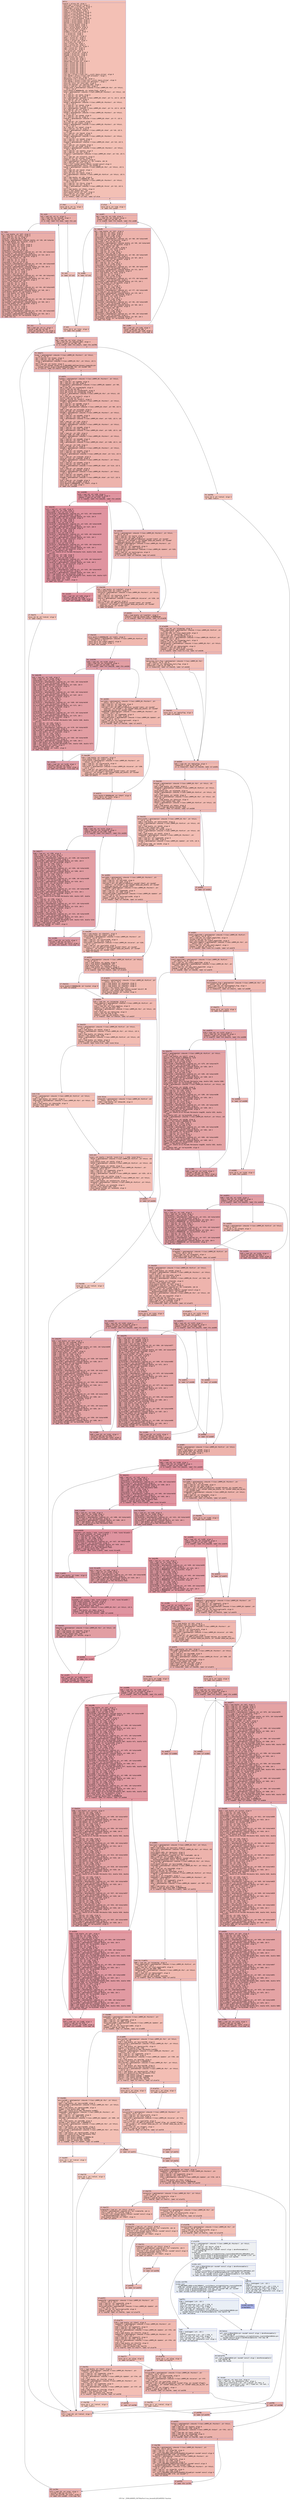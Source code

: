digraph "CFG for '_ZN9LAMMPS_NS7MinFire11run_iterateILi2ELb0EEEii' function" {
	label="CFG for '_ZN9LAMMPS_NS7MinFire11run_iterateILi2ELb0EEEii' function";

	Node0x557bd14f7a30 [shape=record,color="#3d50c3ff", style=filled, fillcolor="#e5705870" fontname="Courier",label="{entry:\l|  %retval = alloca i32, align 4\l  %this.addr = alloca ptr, align 8\l  %maxiter.addr = alloca i32, align 4\l  %ntimestep = alloca i64, align 8\l  %vmax = alloca double, align 8\l  %vdotf = alloca double, align 8\l  %vdotfall = alloca double, align 8\l  %vdotv = alloca double, align 8\l  %vdotvall = alloca double, align 8\l  %fdotf = alloca double, align 8\l  %fdotfall = alloca double, align 8\l  %scale1 = alloca double, align 8\l  %scale2 = alloca double, align 8\l  %dtvone = alloca double, align 8\l  %dtv = alloca double, align 8\l  %dtf = alloca double, align 8\l  %dtfm = alloca double, align 8\l  %abc = alloca double, align 8\l  %flag = alloca i32, align 4\l  %flagall = alloca i32, align 4\l  %f = alloca ptr, align 8\l  %v = alloca ptr, align 8\l  %rmass = alloca ptr, align 8\l  %mass = alloca ptr, align 8\l  %type = alloca ptr, align 8\l  %nlocal = alloca i32, align 4\l  %i = alloca i32, align 4\l  %i36 = alloca i32, align 4\l  %iter = alloca i32, align 4\l  %nlocal79 = alloca i32, align 4\l  %v82 = alloca ptr, align 8\l  %f85 = alloca ptr, align 8\l  %x = alloca ptr, align 8\l  %rmass90 = alloca ptr, align 8\l  %mass93 = alloca ptr, align 8\l  %type96 = alloca ptr, align 8\l  %i99 = alloca i32, align 4\l  %i135 = alloca i32, align 4\l  %i174 = alloca i32, align 4\l  %delayflag = alloca i32, align 4\l  %i273 = alloca i32, align 4\l  %i310 = alloca i32, align 4\l  %i341 = alloca i32, align 4\l  %i373 = alloca i32, align 4\l  %i409 = alloca i32, align 4\l  %i455 = alloca i32, align 4\l  %i485 = alloca i32, align 4\l  %i574 = alloca i32, align 4\l  %ref.tmp = alloca %\"class.std::__cxx11::basic_string\", align 8\l  %ref.tmp746 = alloca %\"class.std::allocator\", align 1\l  %exn.slot = alloca ptr, align 8\l  %ehselector.slot = alloca i32, align 4\l  %ref.tmp747 = alloca %\"class.std::__cxx11::basic_string\", align 8\l  %ref.tmp748 = alloca %\"class.std::allocator\", align 1\l  store ptr %this, ptr %this.addr, align 8\l  store i32 %maxiter, ptr %maxiter.addr, align 4\l  %this1 = load ptr, ptr %this.addr, align 8\l  %alpha_final = getelementptr inbounds %\"class.LAMMPS_NS::Min\", ptr %this1,\l... i32 0, i32 8\l  store double 0.000000e+00, ptr %alpha_final, align 8\l  %atom = getelementptr inbounds %\"class.LAMMPS_NS::Pointers\", ptr %this1, i32\l... 0, i32 6\l  %0 = load ptr, ptr %atom, align 8\l  %1 = load ptr, ptr %0, align 8\l  %f2 = getelementptr inbounds %\"class.LAMMPS_NS::Atom\", ptr %1, i32 0, i32 39\l  %2 = load ptr, ptr %f2, align 8\l  store ptr %2, ptr %f, align 8\l  %atom3 = getelementptr inbounds %\"class.LAMMPS_NS::Pointers\", ptr %this1,\l... i32 0, i32 6\l  %3 = load ptr, ptr %atom3, align 8\l  %4 = load ptr, ptr %3, align 8\l  %v4 = getelementptr inbounds %\"class.LAMMPS_NS::Atom\", ptr %4, i32 0, i32 38\l  %5 = load ptr, ptr %v4, align 8\l  store ptr %5, ptr %v, align 8\l  %atom5 = getelementptr inbounds %\"class.LAMMPS_NS::Pointers\", ptr %this1,\l... i32 0, i32 6\l  %6 = load ptr, ptr %atom5, align 8\l  %7 = load ptr, ptr %6, align 8\l  %rmass6 = getelementptr inbounds %\"class.LAMMPS_NS::Atom\", ptr %7, i32 0,\l... i32 40\l  %8 = load ptr, ptr %rmass6, align 8\l  store ptr %8, ptr %rmass, align 8\l  %atom7 = getelementptr inbounds %\"class.LAMMPS_NS::Pointers\", ptr %this1,\l... i32 0, i32 6\l  %9 = load ptr, ptr %atom7, align 8\l  %10 = load ptr, ptr %9, align 8\l  %mass8 = getelementptr inbounds %\"class.LAMMPS_NS::Atom\", ptr %10, i32 0,\l... i32 205\l  %11 = load ptr, ptr %mass8, align 8\l  store ptr %11, ptr %mass, align 8\l  %atom9 = getelementptr inbounds %\"class.LAMMPS_NS::Pointers\", ptr %this1,\l... i32 0, i32 6\l  %12 = load ptr, ptr %atom9, align 8\l  %13 = load ptr, ptr %12, align 8\l  %type10 = getelementptr inbounds %\"class.LAMMPS_NS::Atom\", ptr %13, i32 0,\l... i32 34\l  %14 = load ptr, ptr %type10, align 8\l  store ptr %14, ptr %type, align 8\l  %atom11 = getelementptr inbounds %\"class.LAMMPS_NS::Pointers\", ptr %this1,\l... i32 0, i32 6\l  %15 = load ptr, ptr %atom11, align 8\l  %16 = load ptr, ptr %15, align 8\l  %nlocal12 = getelementptr inbounds %\"class.LAMMPS_NS::Atom\", ptr %16, i32 0,\l... i32 4\l  %17 = load i32, ptr %nlocal12, align 8\l  store i32 %17, ptr %nlocal, align 4\l  %vtable = load ptr, ptr %this1, align 8\l  %vfn = getelementptr inbounds ptr, ptr %vtable, i64 16\l  %18 = load ptr, ptr %vfn, align 8\l  %call = call noundef double %18(ptr noundef nonnull align 8\l... dereferenceable(632) %this1, i32 noundef 0)\l  %neval = getelementptr inbounds %\"class.LAMMPS_NS::Min\", ptr %this1, i32 0,\l... i32 10\l  %19 = load i32, ptr %neval, align 4\l  %inc = add nsw i32 %19, 1\l  store i32 %inc, ptr %neval, align 4\l  %dt = getelementptr inbounds %\"class.LAMMPS_NS::MinFire\", ptr %this1, i32 0,\l... i32 1\l  %20 = load double, ptr %dt, align 8\l  %mul = fmul double -5.000000e-01, %20\l  %force = getelementptr inbounds %\"class.LAMMPS_NS::Pointers\", ptr %this1,\l... i32 0, i32 11\l  %21 = load ptr, ptr %force, align 8\l  %22 = load ptr, ptr %21, align 8\l  %ftm2v = getelementptr inbounds %\"class.LAMMPS_NS::Force\", ptr %22, i32 0,\l... i32 4\l  %23 = load double, ptr %ftm2v, align 8\l  %mul13 = fmul double %mul, %23\l  store double %mul13, ptr %dtf, align 8\l  %24 = load ptr, ptr %rmass, align 8\l  %tobool = icmp ne ptr %24, null\l  br i1 %tobool, label %if.then, label %if.else\l|{<s0>T|<s1>F}}"];
	Node0x557bd14f7a30:s0 -> Node0x557bd15202e0[tooltip="entry -> if.then\nProbability 62.50%" ];
	Node0x557bd14f7a30:s1 -> Node0x557bd1520350[tooltip="entry -> if.else\nProbability 37.50%" ];
	Node0x557bd15202e0 [shape=record,color="#3d50c3ff", style=filled, fillcolor="#e97a5f70" fontname="Courier",label="{if.then:\l|  store i32 0, ptr %i, align 4\l  br label %for.cond\l}"];
	Node0x557bd15202e0 -> Node0x557bd1520510[tooltip="if.then -> for.cond\nProbability 100.00%" ];
	Node0x557bd1520510 [shape=record,color="#3d50c3ff", style=filled, fillcolor="#d0473d70" fontname="Courier",label="{for.cond:\l|  %25 = load i32, ptr %i, align 4\l  %26 = load i32, ptr %nlocal, align 4\l  %cmp = icmp slt i32 %25, %26\l  br i1 %cmp, label %for.body, label %for.end\l|{<s0>T|<s1>F}}"];
	Node0x557bd1520510:s0 -> Node0x557bd15207b0[tooltip="for.cond -> for.body\nProbability 96.88%" ];
	Node0x557bd1520510:s1 -> Node0x557bd1520830[tooltip="for.cond -> for.end\nProbability 3.12%" ];
	Node0x557bd15207b0 [shape=record,color="#3d50c3ff", style=filled, fillcolor="#d0473d70" fontname="Courier",label="{for.body:\l|  %27 = load double, ptr %dtf, align 8\l  %28 = load ptr, ptr %rmass, align 8\l  %29 = load i32, ptr %i, align 4\l  %idxprom = sext i32 %29 to i64\l  %arrayidx = getelementptr inbounds double, ptr %28, i64 %idxprom\l  %30 = load double, ptr %arrayidx, align 8\l  %div = fdiv double %27, %30\l  store double %div, ptr %dtfm, align 8\l  %31 = load double, ptr %dtfm, align 8\l  %32 = load ptr, ptr %f, align 8\l  %33 = load i32, ptr %i, align 4\l  %idxprom14 = sext i32 %33 to i64\l  %arrayidx15 = getelementptr inbounds ptr, ptr %32, i64 %idxprom14\l  %34 = load ptr, ptr %arrayidx15, align 8\l  %arrayidx16 = getelementptr inbounds double, ptr %34, i64 0\l  %35 = load double, ptr %arrayidx16, align 8\l  %mul17 = fmul double %31, %35\l  %36 = load ptr, ptr %v, align 8\l  %37 = load i32, ptr %i, align 4\l  %idxprom18 = sext i32 %37 to i64\l  %arrayidx19 = getelementptr inbounds ptr, ptr %36, i64 %idxprom18\l  %38 = load ptr, ptr %arrayidx19, align 8\l  %arrayidx20 = getelementptr inbounds double, ptr %38, i64 0\l  store double %mul17, ptr %arrayidx20, align 8\l  %39 = load double, ptr %dtfm, align 8\l  %40 = load ptr, ptr %f, align 8\l  %41 = load i32, ptr %i, align 4\l  %idxprom21 = sext i32 %41 to i64\l  %arrayidx22 = getelementptr inbounds ptr, ptr %40, i64 %idxprom21\l  %42 = load ptr, ptr %arrayidx22, align 8\l  %arrayidx23 = getelementptr inbounds double, ptr %42, i64 1\l  %43 = load double, ptr %arrayidx23, align 8\l  %mul24 = fmul double %39, %43\l  %44 = load ptr, ptr %v, align 8\l  %45 = load i32, ptr %i, align 4\l  %idxprom25 = sext i32 %45 to i64\l  %arrayidx26 = getelementptr inbounds ptr, ptr %44, i64 %idxprom25\l  %46 = load ptr, ptr %arrayidx26, align 8\l  %arrayidx27 = getelementptr inbounds double, ptr %46, i64 1\l  store double %mul24, ptr %arrayidx27, align 8\l  %47 = load double, ptr %dtfm, align 8\l  %48 = load ptr, ptr %f, align 8\l  %49 = load i32, ptr %i, align 4\l  %idxprom28 = sext i32 %49 to i64\l  %arrayidx29 = getelementptr inbounds ptr, ptr %48, i64 %idxprom28\l  %50 = load ptr, ptr %arrayidx29, align 8\l  %arrayidx30 = getelementptr inbounds double, ptr %50, i64 2\l  %51 = load double, ptr %arrayidx30, align 8\l  %mul31 = fmul double %47, %51\l  %52 = load ptr, ptr %v, align 8\l  %53 = load i32, ptr %i, align 4\l  %idxprom32 = sext i32 %53 to i64\l  %arrayidx33 = getelementptr inbounds ptr, ptr %52, i64 %idxprom32\l  %54 = load ptr, ptr %arrayidx33, align 8\l  %arrayidx34 = getelementptr inbounds double, ptr %54, i64 2\l  store double %mul31, ptr %arrayidx34, align 8\l  br label %for.inc\l}"];
	Node0x557bd15207b0 -> Node0x557bd1523980[tooltip="for.body -> for.inc\nProbability 100.00%" ];
	Node0x557bd1523980 [shape=record,color="#3d50c3ff", style=filled, fillcolor="#d0473d70" fontname="Courier",label="{for.inc:\l|  %55 = load i32, ptr %i, align 4\l  %inc35 = add nsw i32 %55, 1\l  store i32 %inc35, ptr %i, align 4\l  br label %for.cond, !llvm.loop !6\l}"];
	Node0x557bd1523980 -> Node0x557bd1520510[tooltip="for.inc -> for.cond\nProbability 100.00%" ];
	Node0x557bd1520830 [shape=record,color="#3d50c3ff", style=filled, fillcolor="#e97a5f70" fontname="Courier",label="{for.end:\l|  br label %if.end\l}"];
	Node0x557bd1520830 -> Node0x557bd1523d30[tooltip="for.end -> if.end\nProbability 100.00%" ];
	Node0x557bd1520350 [shape=record,color="#3d50c3ff", style=filled, fillcolor="#ec7f6370" fontname="Courier",label="{if.else:\l|  store i32 0, ptr %i36, align 4\l  br label %for.cond37\l}"];
	Node0x557bd1520350 -> Node0x557bd1523eb0[tooltip="if.else -> for.cond37\nProbability 100.00%" ];
	Node0x557bd1523eb0 [shape=record,color="#3d50c3ff", style=filled, fillcolor="#d6524470" fontname="Courier",label="{for.cond37:\l|  %56 = load i32, ptr %i36, align 4\l  %57 = load i32, ptr %nlocal, align 4\l  %cmp38 = icmp slt i32 %56, %57\l  br i1 %cmp38, label %for.body39, label %for.end68\l|{<s0>T|<s1>F}}"];
	Node0x557bd1523eb0:s0 -> Node0x557bd1524150[tooltip="for.cond37 -> for.body39\nProbability 96.88%" ];
	Node0x557bd1523eb0:s1 -> Node0x557bd15241d0[tooltip="for.cond37 -> for.end68\nProbability 3.12%" ];
	Node0x557bd1524150 [shape=record,color="#3d50c3ff", style=filled, fillcolor="#d6524470" fontname="Courier",label="{for.body39:\l|  %58 = load double, ptr %dtf, align 8\l  %59 = load ptr, ptr %mass, align 8\l  %60 = load ptr, ptr %type, align 8\l  %61 = load i32, ptr %i36, align 4\l  %idxprom40 = sext i32 %61 to i64\l  %arrayidx41 = getelementptr inbounds i32, ptr %60, i64 %idxprom40\l  %62 = load i32, ptr %arrayidx41, align 4\l  %idxprom42 = sext i32 %62 to i64\l  %arrayidx43 = getelementptr inbounds double, ptr %59, i64 %idxprom42\l  %63 = load double, ptr %arrayidx43, align 8\l  %div44 = fdiv double %58, %63\l  store double %div44, ptr %dtfm, align 8\l  %64 = load double, ptr %dtfm, align 8\l  %65 = load ptr, ptr %f, align 8\l  %66 = load i32, ptr %i36, align 4\l  %idxprom45 = sext i32 %66 to i64\l  %arrayidx46 = getelementptr inbounds ptr, ptr %65, i64 %idxprom45\l  %67 = load ptr, ptr %arrayidx46, align 8\l  %arrayidx47 = getelementptr inbounds double, ptr %67, i64 0\l  %68 = load double, ptr %arrayidx47, align 8\l  %mul48 = fmul double %64, %68\l  %69 = load ptr, ptr %v, align 8\l  %70 = load i32, ptr %i36, align 4\l  %idxprom49 = sext i32 %70 to i64\l  %arrayidx50 = getelementptr inbounds ptr, ptr %69, i64 %idxprom49\l  %71 = load ptr, ptr %arrayidx50, align 8\l  %arrayidx51 = getelementptr inbounds double, ptr %71, i64 0\l  store double %mul48, ptr %arrayidx51, align 8\l  %72 = load double, ptr %dtfm, align 8\l  %73 = load ptr, ptr %f, align 8\l  %74 = load i32, ptr %i36, align 4\l  %idxprom52 = sext i32 %74 to i64\l  %arrayidx53 = getelementptr inbounds ptr, ptr %73, i64 %idxprom52\l  %75 = load ptr, ptr %arrayidx53, align 8\l  %arrayidx54 = getelementptr inbounds double, ptr %75, i64 1\l  %76 = load double, ptr %arrayidx54, align 8\l  %mul55 = fmul double %72, %76\l  %77 = load ptr, ptr %v, align 8\l  %78 = load i32, ptr %i36, align 4\l  %idxprom56 = sext i32 %78 to i64\l  %arrayidx57 = getelementptr inbounds ptr, ptr %77, i64 %idxprom56\l  %79 = load ptr, ptr %arrayidx57, align 8\l  %arrayidx58 = getelementptr inbounds double, ptr %79, i64 1\l  store double %mul55, ptr %arrayidx58, align 8\l  %80 = load double, ptr %dtfm, align 8\l  %81 = load ptr, ptr %f, align 8\l  %82 = load i32, ptr %i36, align 4\l  %idxprom59 = sext i32 %82 to i64\l  %arrayidx60 = getelementptr inbounds ptr, ptr %81, i64 %idxprom59\l  %83 = load ptr, ptr %arrayidx60, align 8\l  %arrayidx61 = getelementptr inbounds double, ptr %83, i64 2\l  %84 = load double, ptr %arrayidx61, align 8\l  %mul62 = fmul double %80, %84\l  %85 = load ptr, ptr %v, align 8\l  %86 = load i32, ptr %i36, align 4\l  %idxprom63 = sext i32 %86 to i64\l  %arrayidx64 = getelementptr inbounds ptr, ptr %85, i64 %idxprom63\l  %87 = load ptr, ptr %arrayidx64, align 8\l  %arrayidx65 = getelementptr inbounds double, ptr %87, i64 2\l  store double %mul62, ptr %arrayidx65, align 8\l  br label %for.inc66\l}"];
	Node0x557bd1524150 -> Node0x557bd15267a0[tooltip="for.body39 -> for.inc66\nProbability 100.00%" ];
	Node0x557bd15267a0 [shape=record,color="#3d50c3ff", style=filled, fillcolor="#d6524470" fontname="Courier",label="{for.inc66:\l|  %88 = load i32, ptr %i36, align 4\l  %inc67 = add nsw i32 %88, 1\l  store i32 %inc67, ptr %i36, align 4\l  br label %for.cond37, !llvm.loop !8\l}"];
	Node0x557bd15267a0 -> Node0x557bd1523eb0[tooltip="for.inc66 -> for.cond37\nProbability 100.00%" ];
	Node0x557bd15241d0 [shape=record,color="#3d50c3ff", style=filled, fillcolor="#ec7f6370" fontname="Courier",label="{for.end68:\l|  br label %if.end\l}"];
	Node0x557bd15241d0 -> Node0x557bd1523d30[tooltip="for.end68 -> if.end\nProbability 100.00%" ];
	Node0x557bd1523d30 [shape=record,color="#3d50c3ff", style=filled, fillcolor="#e5705870" fontname="Courier",label="{if.end:\l|  store i32 0, ptr %iter, align 4\l  br label %for.cond69\l}"];
	Node0x557bd1523d30 -> Node0x557bd1526d30[tooltip="if.end -> for.cond69\nProbability 100.00%" ];
	Node0x557bd1526d30 [shape=record,color="#3d50c3ff", style=filled, fillcolor="#d6524470" fontname="Courier",label="{for.cond69:\l|  %89 = load i32, ptr %iter, align 4\l  %90 = load i32, ptr %maxiter.addr, align 4\l  %cmp70 = icmp slt i32 %89, %90\l  br i1 %cmp70, label %for.body71, label %for.end796\l|{<s0>T|<s1>F}}"];
	Node0x557bd1526d30:s0 -> Node0x557bd1526fd0[tooltip="for.cond69 -> for.body71\nProbability 96.88%" ];
	Node0x557bd1526d30:s1 -> Node0x557bd1527050[tooltip="for.cond69 -> for.end796\nProbability 3.12%" ];
	Node0x557bd1526fd0 [shape=record,color="#3d50c3ff", style=filled, fillcolor="#d6524470" fontname="Courier",label="{for.body71:\l|  %timer = getelementptr inbounds %\"class.LAMMPS_NS::Pointers\", ptr %this1,\l... i32 0, i32 15\l  %91 = load ptr, ptr %timer, align 8\l  %92 = load ptr, ptr %91, align 8\l  %niter = getelementptr inbounds %\"class.LAMMPS_NS::Min\", ptr %this1, i32 0,\l... i32 9\l  %93 = load i32, ptr %niter, align 8\l  %call72 = call noundef zeroext i1 @_ZN9LAMMPS_NS5Timer13check_timeoutEi(ptr\l... noundef nonnull align 8 dereferenceable(488) %92, i32 noundef %93)\l  br i1 %call72, label %if.then73, label %if.end74\l|{<s0>T|<s1>F}}"];
	Node0x557bd1526fd0:s0 -> Node0x557bd1527670[tooltip="for.body71 -> if.then73\nProbability 3.12%" ];
	Node0x557bd1526fd0:s1 -> Node0x557bd15276c0[tooltip="for.body71 -> if.end74\nProbability 96.88%" ];
	Node0x557bd1527670 [shape=record,color="#3d50c3ff", style=filled, fillcolor="#ec7f6370" fontname="Courier",label="{if.then73:\l|  store i32 10, ptr %retval, align 4\l  br label %return\l}"];
	Node0x557bd1527670 -> Node0x557bd1527860[tooltip="if.then73 -> return\nProbability 100.00%" ];
	Node0x557bd15276c0 [shape=record,color="#3d50c3ff", style=filled, fillcolor="#d6524470" fontname="Courier",label="{if.end74:\l|  %update = getelementptr inbounds %\"class.LAMMPS_NS::Pointers\", ptr %this1,\l... i32 0, i32 7\l  %94 = load ptr, ptr %update, align 8\l  %95 = load ptr, ptr %94, align 8\l  %ntimestep75 = getelementptr inbounds %\"class.LAMMPS_NS::Update\", ptr %95,\l... i32 0, i32 4\l  %96 = load i64, ptr %ntimestep75, align 8\l  %inc76 = add nsw i64 %96, 1\l  store i64 %inc76, ptr %ntimestep75, align 8\l  store i64 %inc76, ptr %ntimestep, align 8\l  %niter77 = getelementptr inbounds %\"class.LAMMPS_NS::Min\", ptr %this1, i32\l... 0, i32 9\l  %97 = load i32, ptr %niter77, align 8\l  %inc78 = add nsw i32 %97, 1\l  store i32 %inc78, ptr %niter77, align 8\l  %atom80 = getelementptr inbounds %\"class.LAMMPS_NS::Pointers\", ptr %this1,\l... i32 0, i32 6\l  %98 = load ptr, ptr %atom80, align 8\l  %99 = load ptr, ptr %98, align 8\l  %nlocal81 = getelementptr inbounds %\"class.LAMMPS_NS::Atom\", ptr %99, i32 0,\l... i32 4\l  %100 = load i32, ptr %nlocal81, align 8\l  store i32 %100, ptr %nlocal79, align 4\l  %atom83 = getelementptr inbounds %\"class.LAMMPS_NS::Pointers\", ptr %this1,\l... i32 0, i32 6\l  %101 = load ptr, ptr %atom83, align 8\l  %102 = load ptr, ptr %101, align 8\l  %v84 = getelementptr inbounds %\"class.LAMMPS_NS::Atom\", ptr %102, i32 0, i32\l... 38\l  %103 = load ptr, ptr %v84, align 8\l  store ptr %103, ptr %v82, align 8\l  %atom86 = getelementptr inbounds %\"class.LAMMPS_NS::Pointers\", ptr %this1,\l... i32 0, i32 6\l  %104 = load ptr, ptr %atom86, align 8\l  %105 = load ptr, ptr %104, align 8\l  %f87 = getelementptr inbounds %\"class.LAMMPS_NS::Atom\", ptr %105, i32 0, i32\l... 39\l  %106 = load ptr, ptr %f87, align 8\l  store ptr %106, ptr %f85, align 8\l  %atom88 = getelementptr inbounds %\"class.LAMMPS_NS::Pointers\", ptr %this1,\l... i32 0, i32 6\l  %107 = load ptr, ptr %atom88, align 8\l  %108 = load ptr, ptr %107, align 8\l  %x89 = getelementptr inbounds %\"class.LAMMPS_NS::Atom\", ptr %108, i32 0, i32\l... 37\l  %109 = load ptr, ptr %x89, align 8\l  store ptr %109, ptr %x, align 8\l  %atom91 = getelementptr inbounds %\"class.LAMMPS_NS::Pointers\", ptr %this1,\l... i32 0, i32 6\l  %110 = load ptr, ptr %atom91, align 8\l  %111 = load ptr, ptr %110, align 8\l  %rmass92 = getelementptr inbounds %\"class.LAMMPS_NS::Atom\", ptr %111, i32 0,\l... i32 40\l  %112 = load ptr, ptr %rmass92, align 8\l  store ptr %112, ptr %rmass90, align 8\l  %atom94 = getelementptr inbounds %\"class.LAMMPS_NS::Pointers\", ptr %this1,\l... i32 0, i32 6\l  %113 = load ptr, ptr %atom94, align 8\l  %114 = load ptr, ptr %113, align 8\l  %mass95 = getelementptr inbounds %\"class.LAMMPS_NS::Atom\", ptr %114, i32 0,\l... i32 205\l  %115 = load ptr, ptr %mass95, align 8\l  store ptr %115, ptr %mass93, align 8\l  %atom97 = getelementptr inbounds %\"class.LAMMPS_NS::Pointers\", ptr %this1,\l... i32 0, i32 6\l  %116 = load ptr, ptr %atom97, align 8\l  %117 = load ptr, ptr %116, align 8\l  %type98 = getelementptr inbounds %\"class.LAMMPS_NS::Atom\", ptr %117, i32 0,\l... i32 34\l  %118 = load ptr, ptr %type98, align 8\l  store ptr %118, ptr %type96, align 8\l  store double 0.000000e+00, ptr %vdotf, align 8\l  store i32 0, ptr %i99, align 4\l  br label %for.cond100\l}"];
	Node0x557bd15276c0 -> Node0x557bd152a580[tooltip="if.end74 -> for.cond100\nProbability 100.00%" ];
	Node0x557bd152a580 [shape=record,color="#b70d28ff", style=filled, fillcolor="#b70d2870" fontname="Courier",label="{for.cond100:\l|  %119 = load i32, ptr %i99, align 4\l  %120 = load i32, ptr %nlocal79, align 4\l  %cmp101 = icmp slt i32 %119, %120\l  br i1 %cmp101, label %for.body102, label %for.end126\l|{<s0>T|<s1>F}}"];
	Node0x557bd152a580:s0 -> Node0x557bd152a820[tooltip="for.cond100 -> for.body102\nProbability 96.88%" ];
	Node0x557bd152a580:s1 -> Node0x557bd152a8a0[tooltip="for.cond100 -> for.end126\nProbability 3.12%" ];
	Node0x557bd152a820 [shape=record,color="#b70d28ff", style=filled, fillcolor="#b70d2870" fontname="Courier",label="{for.body102:\l|  %121 = load ptr, ptr %v82, align 8\l  %122 = load i32, ptr %i99, align 4\l  %idxprom103 = sext i32 %122 to i64\l  %arrayidx104 = getelementptr inbounds ptr, ptr %121, i64 %idxprom103\l  %123 = load ptr, ptr %arrayidx104, align 8\l  %arrayidx105 = getelementptr inbounds double, ptr %123, i64 0\l  %124 = load double, ptr %arrayidx105, align 8\l  %125 = load ptr, ptr %f85, align 8\l  %126 = load i32, ptr %i99, align 4\l  %idxprom106 = sext i32 %126 to i64\l  %arrayidx107 = getelementptr inbounds ptr, ptr %125, i64 %idxprom106\l  %127 = load ptr, ptr %arrayidx107, align 8\l  %arrayidx108 = getelementptr inbounds double, ptr %127, i64 0\l  %128 = load double, ptr %arrayidx108, align 8\l  %129 = load ptr, ptr %v82, align 8\l  %130 = load i32, ptr %i99, align 4\l  %idxprom110 = sext i32 %130 to i64\l  %arrayidx111 = getelementptr inbounds ptr, ptr %129, i64 %idxprom110\l  %131 = load ptr, ptr %arrayidx111, align 8\l  %arrayidx112 = getelementptr inbounds double, ptr %131, i64 1\l  %132 = load double, ptr %arrayidx112, align 8\l  %133 = load ptr, ptr %f85, align 8\l  %134 = load i32, ptr %i99, align 4\l  %idxprom113 = sext i32 %134 to i64\l  %arrayidx114 = getelementptr inbounds ptr, ptr %133, i64 %idxprom113\l  %135 = load ptr, ptr %arrayidx114, align 8\l  %arrayidx115 = getelementptr inbounds double, ptr %135, i64 1\l  %136 = load double, ptr %arrayidx115, align 8\l  %mul116 = fmul double %132, %136\l  %137 = call double @llvm.fmuladd.f64(double %124, double %128, double\l... %mul116)\l  %138 = load ptr, ptr %v82, align 8\l  %139 = load i32, ptr %i99, align 4\l  %idxprom117 = sext i32 %139 to i64\l  %arrayidx118 = getelementptr inbounds ptr, ptr %138, i64 %idxprom117\l  %140 = load ptr, ptr %arrayidx118, align 8\l  %arrayidx119 = getelementptr inbounds double, ptr %140, i64 2\l  %141 = load double, ptr %arrayidx119, align 8\l  %142 = load ptr, ptr %f85, align 8\l  %143 = load i32, ptr %i99, align 4\l  %idxprom120 = sext i32 %143 to i64\l  %arrayidx121 = getelementptr inbounds ptr, ptr %142, i64 %idxprom120\l  %144 = load ptr, ptr %arrayidx121, align 8\l  %arrayidx122 = getelementptr inbounds double, ptr %144, i64 2\l  %145 = load double, ptr %arrayidx122, align 8\l  %146 = call double @llvm.fmuladd.f64(double %141, double %145, double %137)\l  %147 = load double, ptr %vdotf, align 8\l  %add = fadd double %147, %146\l  store double %add, ptr %vdotf, align 8\l  br label %for.inc124\l}"];
	Node0x557bd152a820 -> Node0x557bd1522190[tooltip="for.body102 -> for.inc124\nProbability 100.00%" ];
	Node0x557bd1522190 [shape=record,color="#b70d28ff", style=filled, fillcolor="#b70d2870" fontname="Courier",label="{for.inc124:\l|  %148 = load i32, ptr %i99, align 4\l  %inc125 = add nsw i32 %148, 1\l  store i32 %inc125, ptr %i99, align 4\l  br label %for.cond100, !llvm.loop !9\l}"];
	Node0x557bd1522190 -> Node0x557bd152a580[tooltip="for.inc124 -> for.cond100\nProbability 100.00%" ];
	Node0x557bd152a8a0 [shape=record,color="#3d50c3ff", style=filled, fillcolor="#d6524470" fontname="Courier",label="{for.end126:\l|  %world = getelementptr inbounds %\"class.LAMMPS_NS::Pointers\", ptr %this1,\l... i32 0, i32 16\l  %149 = load ptr, ptr %world, align 8\l  %150 = load ptr, ptr %149, align 8\l  %call127 = call i32 @MPI_Allreduce(ptr noundef %vdotf, ptr noundef\l... %vdotfall, i32 noundef 1, ptr noundef @ompi_mpi_double, ptr noundef\l... @ompi_mpi_op_sum, ptr noundef %150)\l  %update128 = getelementptr inbounds %\"class.LAMMPS_NS::Pointers\", ptr\l... %this1, i32 0, i32 7\l  %151 = load ptr, ptr %update128, align 8\l  %152 = load ptr, ptr %151, align 8\l  %multireplica = getelementptr inbounds %\"class.LAMMPS_NS::Update\", ptr %152,\l... i32 0, i32 17\l  %153 = load i32, ptr %multireplica, align 8\l  %cmp129 = icmp eq i32 %153, 1\l  br i1 %cmp129, label %if.then130, label %if.end132\l|{<s0>T|<s1>F}}"];
	Node0x557bd152a8a0:s0 -> Node0x557bd152df70[tooltip="for.end126 -> if.then130\nProbability 50.00%" ];
	Node0x557bd152a8a0:s1 -> Node0x557bd152dff0[tooltip="for.end126 -> if.end132\nProbability 50.00%" ];
	Node0x557bd152df70 [shape=record,color="#3d50c3ff", style=filled, fillcolor="#dc5d4a70" fontname="Courier",label="{if.then130:\l|  %154 = load double, ptr %vdotfall, align 8\l  store double %154, ptr %vdotf, align 8\l  %universe = getelementptr inbounds %\"class.LAMMPS_NS::Pointers\", ptr %this1,\l... i32 0, i32 4\l  %155 = load ptr, ptr %universe, align 8\l  %156 = load ptr, ptr %155, align 8\l  %uworld = getelementptr inbounds %\"class.LAMMPS_NS::Universe\", ptr %156, i32\l... 0, i32 1\l  %157 = load ptr, ptr %uworld, align 8\l  %call131 = call i32 @MPI_Allreduce(ptr noundef %vdotf, ptr noundef\l... %vdotfall, i32 noundef 1, ptr noundef @ompi_mpi_double, ptr noundef\l... @ompi_mpi_op_sum, ptr noundef %157)\l  br label %if.end132\l}"];
	Node0x557bd152df70 -> Node0x557bd152dff0[tooltip="if.then130 -> if.end132\nProbability 100.00%" ];
	Node0x557bd152dff0 [shape=record,color="#3d50c3ff", style=filled, fillcolor="#d6524470" fontname="Courier",label="{if.end132:\l|  %158 = load double, ptr %vdotfall, align 8\l  %cmp133 = fcmp ogt double %158, 0.000000e+00\l  br i1 %cmp133, label %if.then134, label %if.else238\l|{<s0>T|<s1>F}}"];
	Node0x557bd152dff0:s0 -> Node0x557bd152e910[tooltip="if.end132 -> if.then134\nProbability 50.00%" ];
	Node0x557bd152dff0:s1 -> Node0x557bd152e960[tooltip="if.end132 -> if.else238\nProbability 50.00%" ];
	Node0x557bd152e910 [shape=record,color="#3d50c3ff", style=filled, fillcolor="#dc5d4a70" fontname="Courier",label="{if.then134:\l|  store double 0.000000e+00, ptr %vdotv, align 8\l  %vdotf_negatif = getelementptr inbounds %\"class.LAMMPS_NS::MinFire\", ptr\l... %this1, i32 0, i32 7\l  store i32 0, ptr %vdotf_negatif, align 8\l  store i32 0, ptr %i135, align 4\l  br label %for.cond136\l}"];
	Node0x557bd152e910 -> Node0x557bd152ed60[tooltip="if.then134 -> for.cond136\nProbability 100.00%" ];
	Node0x557bd152ed60 [shape=record,color="#3d50c3ff", style=filled, fillcolor="#be242e70" fontname="Courier",label="{for.cond136:\l|  %159 = load i32, ptr %i135, align 4\l  %160 = load i32, ptr %nlocal79, align 4\l  %cmp137 = icmp slt i32 %159, %160\l  br i1 %cmp137, label %for.body138, label %for.end163\l|{<s0>T|<s1>F}}"];
	Node0x557bd152ed60:s0 -> Node0x557bd152f000[tooltip="for.cond136 -> for.body138\nProbability 96.88%" ];
	Node0x557bd152ed60:s1 -> Node0x557bd152f080[tooltip="for.cond136 -> for.end163\nProbability 3.12%" ];
	Node0x557bd152f000 [shape=record,color="#3d50c3ff", style=filled, fillcolor="#be242e70" fontname="Courier",label="{for.body138:\l|  %161 = load ptr, ptr %v82, align 8\l  %162 = load i32, ptr %i135, align 4\l  %idxprom139 = sext i32 %162 to i64\l  %arrayidx140 = getelementptr inbounds ptr, ptr %161, i64 %idxprom139\l  %163 = load ptr, ptr %arrayidx140, align 8\l  %arrayidx141 = getelementptr inbounds double, ptr %163, i64 0\l  %164 = load double, ptr %arrayidx141, align 8\l  %165 = load ptr, ptr %v82, align 8\l  %166 = load i32, ptr %i135, align 4\l  %idxprom142 = sext i32 %166 to i64\l  %arrayidx143 = getelementptr inbounds ptr, ptr %165, i64 %idxprom142\l  %167 = load ptr, ptr %arrayidx143, align 8\l  %arrayidx144 = getelementptr inbounds double, ptr %167, i64 0\l  %168 = load double, ptr %arrayidx144, align 8\l  %169 = load ptr, ptr %v82, align 8\l  %170 = load i32, ptr %i135, align 4\l  %idxprom146 = sext i32 %170 to i64\l  %arrayidx147 = getelementptr inbounds ptr, ptr %169, i64 %idxprom146\l  %171 = load ptr, ptr %arrayidx147, align 8\l  %arrayidx148 = getelementptr inbounds double, ptr %171, i64 1\l  %172 = load double, ptr %arrayidx148, align 8\l  %173 = load ptr, ptr %v82, align 8\l  %174 = load i32, ptr %i135, align 4\l  %idxprom149 = sext i32 %174 to i64\l  %arrayidx150 = getelementptr inbounds ptr, ptr %173, i64 %idxprom149\l  %175 = load ptr, ptr %arrayidx150, align 8\l  %arrayidx151 = getelementptr inbounds double, ptr %175, i64 1\l  %176 = load double, ptr %arrayidx151, align 8\l  %mul152 = fmul double %172, %176\l  %177 = call double @llvm.fmuladd.f64(double %164, double %168, double\l... %mul152)\l  %178 = load ptr, ptr %v82, align 8\l  %179 = load i32, ptr %i135, align 4\l  %idxprom153 = sext i32 %179 to i64\l  %arrayidx154 = getelementptr inbounds ptr, ptr %178, i64 %idxprom153\l  %180 = load ptr, ptr %arrayidx154, align 8\l  %arrayidx155 = getelementptr inbounds double, ptr %180, i64 2\l  %181 = load double, ptr %arrayidx155, align 8\l  %182 = load ptr, ptr %v82, align 8\l  %183 = load i32, ptr %i135, align 4\l  %idxprom156 = sext i32 %183 to i64\l  %arrayidx157 = getelementptr inbounds ptr, ptr %182, i64 %idxprom156\l  %184 = load ptr, ptr %arrayidx157, align 8\l  %arrayidx158 = getelementptr inbounds double, ptr %184, i64 2\l  %185 = load double, ptr %arrayidx158, align 8\l  %186 = call double @llvm.fmuladd.f64(double %181, double %185, double %177)\l  %187 = load double, ptr %vdotv, align 8\l  %add160 = fadd double %187, %186\l  store double %add160, ptr %vdotv, align 8\l  br label %for.inc161\l}"];
	Node0x557bd152f000 -> Node0x557bd1531090[tooltip="for.body138 -> for.inc161\nProbability 100.00%" ];
	Node0x557bd1531090 [shape=record,color="#3d50c3ff", style=filled, fillcolor="#be242e70" fontname="Courier",label="{for.inc161:\l|  %188 = load i32, ptr %i135, align 4\l  %inc162 = add nsw i32 %188, 1\l  store i32 %inc162, ptr %i135, align 4\l  br label %for.cond136, !llvm.loop !10\l}"];
	Node0x557bd1531090 -> Node0x557bd152ed60[tooltip="for.inc161 -> for.cond136\nProbability 100.00%" ];
	Node0x557bd152f080 [shape=record,color="#3d50c3ff", style=filled, fillcolor="#dc5d4a70" fontname="Courier",label="{for.end163:\l|  %world164 = getelementptr inbounds %\"class.LAMMPS_NS::Pointers\", ptr\l... %this1, i32 0, i32 16\l  %189 = load ptr, ptr %world164, align 8\l  %190 = load ptr, ptr %189, align 8\l  %call165 = call i32 @MPI_Allreduce(ptr noundef %vdotv, ptr noundef\l... %vdotvall, i32 noundef 1, ptr noundef @ompi_mpi_double, ptr noundef\l... @ompi_mpi_op_sum, ptr noundef %190)\l  %update166 = getelementptr inbounds %\"class.LAMMPS_NS::Pointers\", ptr\l... %this1, i32 0, i32 7\l  %191 = load ptr, ptr %update166, align 8\l  %192 = load ptr, ptr %191, align 8\l  %multireplica167 = getelementptr inbounds %\"class.LAMMPS_NS::Update\", ptr\l... %192, i32 0, i32 17\l  %193 = load i32, ptr %multireplica167, align 8\l  %cmp168 = icmp eq i32 %193, 1\l  br i1 %cmp168, label %if.then169, label %if.end173\l|{<s0>T|<s1>F}}"];
	Node0x557bd152f080:s0 -> Node0x557bd1527db0[tooltip="for.end163 -> if.then169\nProbability 50.00%" ];
	Node0x557bd152f080:s1 -> Node0x557bd1527e00[tooltip="for.end163 -> if.end173\nProbability 50.00%" ];
	Node0x557bd1527db0 [shape=record,color="#3d50c3ff", style=filled, fillcolor="#e1675170" fontname="Courier",label="{if.then169:\l|  %194 = load double, ptr %vdotvall, align 8\l  store double %194, ptr %vdotv, align 8\l  %universe170 = getelementptr inbounds %\"class.LAMMPS_NS::Pointers\", ptr\l... %this1, i32 0, i32 4\l  %195 = load ptr, ptr %universe170, align 8\l  %196 = load ptr, ptr %195, align 8\l  %uworld171 = getelementptr inbounds %\"class.LAMMPS_NS::Universe\", ptr %196,\l... i32 0, i32 1\l  %197 = load ptr, ptr %uworld171, align 8\l  %call172 = call i32 @MPI_Allreduce(ptr noundef %vdotv, ptr noundef\l... %vdotvall, i32 noundef 1, ptr noundef @ompi_mpi_double, ptr noundef\l... @ompi_mpi_op_sum, ptr noundef %197)\l  br label %if.end173\l}"];
	Node0x557bd1527db0 -> Node0x557bd1527e00[tooltip="if.then169 -> if.end173\nProbability 100.00%" ];
	Node0x557bd1527e00 [shape=record,color="#3d50c3ff", style=filled, fillcolor="#dc5d4a70" fontname="Courier",label="{if.end173:\l|  store double 0.000000e+00, ptr %fdotf, align 8\l  store i32 0, ptr %i174, align 4\l  br label %for.cond175\l}"];
	Node0x557bd1527e00 -> Node0x557bd1528760[tooltip="if.end173 -> for.cond175\nProbability 100.00%" ];
	Node0x557bd1528760 [shape=record,color="#3d50c3ff", style=filled, fillcolor="#be242e70" fontname="Courier",label="{for.cond175:\l|  %198 = load i32, ptr %i174, align 4\l  %199 = load i32, ptr %nlocal79, align 4\l  %cmp176 = icmp slt i32 %198, %199\l  br i1 %cmp176, label %for.body177, label %for.end202\l|{<s0>T|<s1>F}}"];
	Node0x557bd1528760:s0 -> Node0x557bd15289b0[tooltip="for.cond175 -> for.body177\nProbability 96.88%" ];
	Node0x557bd1528760:s1 -> Node0x557bd1528a30[tooltip="for.cond175 -> for.end202\nProbability 3.12%" ];
	Node0x557bd15289b0 [shape=record,color="#3d50c3ff", style=filled, fillcolor="#be242e70" fontname="Courier",label="{for.body177:\l|  %200 = load ptr, ptr %f85, align 8\l  %201 = load i32, ptr %i174, align 4\l  %idxprom178 = sext i32 %201 to i64\l  %arrayidx179 = getelementptr inbounds ptr, ptr %200, i64 %idxprom178\l  %202 = load ptr, ptr %arrayidx179, align 8\l  %arrayidx180 = getelementptr inbounds double, ptr %202, i64 0\l  %203 = load double, ptr %arrayidx180, align 8\l  %204 = load ptr, ptr %f85, align 8\l  %205 = load i32, ptr %i174, align 4\l  %idxprom181 = sext i32 %205 to i64\l  %arrayidx182 = getelementptr inbounds ptr, ptr %204, i64 %idxprom181\l  %206 = load ptr, ptr %arrayidx182, align 8\l  %arrayidx183 = getelementptr inbounds double, ptr %206, i64 0\l  %207 = load double, ptr %arrayidx183, align 8\l  %208 = load ptr, ptr %f85, align 8\l  %209 = load i32, ptr %i174, align 4\l  %idxprom185 = sext i32 %209 to i64\l  %arrayidx186 = getelementptr inbounds ptr, ptr %208, i64 %idxprom185\l  %210 = load ptr, ptr %arrayidx186, align 8\l  %arrayidx187 = getelementptr inbounds double, ptr %210, i64 1\l  %211 = load double, ptr %arrayidx187, align 8\l  %212 = load ptr, ptr %f85, align 8\l  %213 = load i32, ptr %i174, align 4\l  %idxprom188 = sext i32 %213 to i64\l  %arrayidx189 = getelementptr inbounds ptr, ptr %212, i64 %idxprom188\l  %214 = load ptr, ptr %arrayidx189, align 8\l  %arrayidx190 = getelementptr inbounds double, ptr %214, i64 1\l  %215 = load double, ptr %arrayidx190, align 8\l  %mul191 = fmul double %211, %215\l  %216 = call double @llvm.fmuladd.f64(double %203, double %207, double\l... %mul191)\l  %217 = load ptr, ptr %f85, align 8\l  %218 = load i32, ptr %i174, align 4\l  %idxprom192 = sext i32 %218 to i64\l  %arrayidx193 = getelementptr inbounds ptr, ptr %217, i64 %idxprom192\l  %219 = load ptr, ptr %arrayidx193, align 8\l  %arrayidx194 = getelementptr inbounds double, ptr %219, i64 2\l  %220 = load double, ptr %arrayidx194, align 8\l  %221 = load ptr, ptr %f85, align 8\l  %222 = load i32, ptr %i174, align 4\l  %idxprom195 = sext i32 %222 to i64\l  %arrayidx196 = getelementptr inbounds ptr, ptr %221, i64 %idxprom195\l  %223 = load ptr, ptr %arrayidx196, align 8\l  %arrayidx197 = getelementptr inbounds double, ptr %223, i64 2\l  %224 = load double, ptr %arrayidx197, align 8\l  %225 = call double @llvm.fmuladd.f64(double %220, double %224, double %216)\l  %226 = load double, ptr %fdotf, align 8\l  %add199 = fadd double %226, %225\l  store double %add199, ptr %fdotf, align 8\l  br label %for.inc200\l}"];
	Node0x557bd15289b0 -> Node0x557bd1535900[tooltip="for.body177 -> for.inc200\nProbability 100.00%" ];
	Node0x557bd1535900 [shape=record,color="#3d50c3ff", style=filled, fillcolor="#be242e70" fontname="Courier",label="{for.inc200:\l|  %227 = load i32, ptr %i174, align 4\l  %inc201 = add nsw i32 %227, 1\l  store i32 %inc201, ptr %i174, align 4\l  br label %for.cond175, !llvm.loop !11\l}"];
	Node0x557bd1535900 -> Node0x557bd1528760[tooltip="for.inc200 -> for.cond175\nProbability 100.00%" ];
	Node0x557bd1528a30 [shape=record,color="#3d50c3ff", style=filled, fillcolor="#dc5d4a70" fontname="Courier",label="{for.end202:\l|  %world203 = getelementptr inbounds %\"class.LAMMPS_NS::Pointers\", ptr\l... %this1, i32 0, i32 16\l  %228 = load ptr, ptr %world203, align 8\l  %229 = load ptr, ptr %228, align 8\l  %call204 = call i32 @MPI_Allreduce(ptr noundef %fdotf, ptr noundef\l... %fdotfall, i32 noundef 1, ptr noundef @ompi_mpi_double, ptr noundef\l... @ompi_mpi_op_sum, ptr noundef %229)\l  %update205 = getelementptr inbounds %\"class.LAMMPS_NS::Pointers\", ptr\l... %this1, i32 0, i32 7\l  %230 = load ptr, ptr %update205, align 8\l  %231 = load ptr, ptr %230, align 8\l  %multireplica206 = getelementptr inbounds %\"class.LAMMPS_NS::Update\", ptr\l... %231, i32 0, i32 17\l  %232 = load i32, ptr %multireplica206, align 8\l  %cmp207 = icmp eq i32 %232, 1\l  br i1 %cmp207, label %if.then208, label %if.end212\l|{<s0>T|<s1>F}}"];
	Node0x557bd1528a30:s0 -> Node0x557bd15364e0[tooltip="for.end202 -> if.then208\nProbability 50.00%" ];
	Node0x557bd1528a30:s1 -> Node0x557bd1536530[tooltip="for.end202 -> if.end212\nProbability 50.00%" ];
	Node0x557bd15364e0 [shape=record,color="#3d50c3ff", style=filled, fillcolor="#e1675170" fontname="Courier",label="{if.then208:\l|  %233 = load double, ptr %fdotfall, align 8\l  store double %233, ptr %fdotf, align 8\l  %universe209 = getelementptr inbounds %\"class.LAMMPS_NS::Pointers\", ptr\l... %this1, i32 0, i32 4\l  %234 = load ptr, ptr %universe209, align 8\l  %235 = load ptr, ptr %234, align 8\l  %uworld210 = getelementptr inbounds %\"class.LAMMPS_NS::Universe\", ptr %235,\l... i32 0, i32 1\l  %236 = load ptr, ptr %uworld210, align 8\l  %call211 = call i32 @MPI_Allreduce(ptr noundef %fdotf, ptr noundef\l... %fdotfall, i32 noundef 1, ptr noundef @ompi_mpi_double, ptr noundef\l... @ompi_mpi_op_sum, ptr noundef %236)\l  br label %if.end212\l}"];
	Node0x557bd15364e0 -> Node0x557bd1536530[tooltip="if.then208 -> if.end212\nProbability 100.00%" ];
	Node0x557bd1536530 [shape=record,color="#3d50c3ff", style=filled, fillcolor="#dc5d4a70" fontname="Courier",label="{if.end212:\l|  %alpha = getelementptr inbounds %\"class.LAMMPS_NS::MinFire\", ptr %this1,\l... i32 0, i32 4\l  %237 = load double, ptr %alpha, align 8\l  %sub = fsub double 1.000000e+00, %237\l  store double %sub, ptr %scale1, align 8\l  %238 = load double, ptr %fdotfall, align 8\l  %cmp213 = fcmp ole double %238, 0x3BC79CA10C924223\l  br i1 %cmp213, label %if.then214, label %if.else215\l|{<s0>T|<s1>F}}"];
	Node0x557bd1536530:s0 -> Node0x557bd1537110[tooltip="if.end212 -> if.then214\nProbability 50.00%" ];
	Node0x557bd1536530:s1 -> Node0x557bd1537160[tooltip="if.end212 -> if.else215\nProbability 50.00%" ];
	Node0x557bd1537110 [shape=record,color="#3d50c3ff", style=filled, fillcolor="#e1675170" fontname="Courier",label="{if.then214:\l|  store double 0.000000e+00, ptr %scale2, align 8\l  br label %if.end220\l}"];
	Node0x557bd1537110 -> Node0x557bd1537330[tooltip="if.then214 -> if.end220\nProbability 100.00%" ];
	Node0x557bd1537160 [shape=record,color="#3d50c3ff", style=filled, fillcolor="#e1675170" fontname="Courier",label="{if.else215:\l|  %alpha216 = getelementptr inbounds %\"class.LAMMPS_NS::MinFire\", ptr\l... %this1, i32 0, i32 4\l  %239 = load double, ptr %alpha216, align 8\l  %240 = load double, ptr %vdotvall, align 8\l  %241 = load double, ptr %fdotfall, align 8\l  %div217 = fdiv double %240, %241\l  %call218 = call double @sqrt(double noundef %div217) #9\l  %mul219 = fmul double %239, %call218\l  store double %mul219, ptr %scale2, align 8\l  br label %if.end220\l}"];
	Node0x557bd1537160 -> Node0x557bd1537330[tooltip="if.else215 -> if.end220\nProbability 100.00%" ];
	Node0x557bd1537330 [shape=record,color="#3d50c3ff", style=filled, fillcolor="#dc5d4a70" fontname="Courier",label="{if.end220:\l|  %242 = load i64, ptr %ntimestep, align 8\l  %last_negative = getelementptr inbounds %\"class.LAMMPS_NS::MinFire\", ptr\l... %this1, i32 0, i32 5\l  %243 = load i64, ptr %last_negative, align 8\l  %sub221 = sub nsw i64 %242, %243\l  %delaystep = getelementptr inbounds %\"class.LAMMPS_NS::Min\", ptr %this1, i32\l... 0, i32 22\l  %244 = load i32, ptr %delaystep, align 8\l  %conv = sext i32 %244 to i64\l  %cmp222 = icmp sgt i64 %sub221, %conv\l  br i1 %cmp222, label %if.then223, label %if.end237\l|{<s0>T|<s1>F}}"];
	Node0x557bd1537330:s0 -> Node0x557bd1537f80[tooltip="if.end220 -> if.then223\nProbability 50.00%" ];
	Node0x557bd1537330:s1 -> Node0x557bd1538000[tooltip="if.end220 -> if.end237\nProbability 50.00%" ];
	Node0x557bd1537f80 [shape=record,color="#3d50c3ff", style=filled, fillcolor="#e1675170" fontname="Courier",label="{if.then223:\l|  %dt224 = getelementptr inbounds %\"class.LAMMPS_NS::MinFire\", ptr %this1,\l... i32 0, i32 1\l  %245 = load double, ptr %dt224, align 8\l  %dtgrow = getelementptr inbounds %\"class.LAMMPS_NS::Min\", ptr %this1, i32 0,\l... i32 23\l  %246 = load double, ptr %dtgrow, align 8\l  %mul225 = fmul double %245, %246\l  %dtmax = getelementptr inbounds %\"class.LAMMPS_NS::MinFire\", ptr %this1, i32\l... 0, i32 2\l  %247 = load double, ptr %dtmax, align 8\l  %cmp226 = fcmp olt double %mul225, %247\l  br i1 %cmp226, label %cond.true, label %cond.false\l|{<s0>T|<s1>F}}"];
	Node0x557bd1537f80:s0 -> Node0x557bd15386b0[tooltip="if.then223 -> cond.true\nProbability 50.00%" ];
	Node0x557bd1537f80:s1 -> Node0x557bd1538730[tooltip="if.then223 -> cond.false\nProbability 50.00%" ];
	Node0x557bd15386b0 [shape=record,color="#3d50c3ff", style=filled, fillcolor="#e5705870" fontname="Courier",label="{cond.true:\l|  %dt227 = getelementptr inbounds %\"class.LAMMPS_NS::MinFire\", ptr %this1,\l... i32 0, i32 1\l  %248 = load double, ptr %dt227, align 8\l  %dtgrow228 = getelementptr inbounds %\"class.LAMMPS_NS::Min\", ptr %this1, i32\l... 0, i32 23\l  %249 = load double, ptr %dtgrow228, align 8\l  %mul229 = fmul double %248, %249\l  br label %cond.end\l}"];
	Node0x557bd15386b0 -> Node0x557bd1538be0[tooltip="cond.true -> cond.end\nProbability 100.00%" ];
	Node0x557bd1538730 [shape=record,color="#3d50c3ff", style=filled, fillcolor="#e5705870" fontname="Courier",label="{cond.false:\l|  %dtmax230 = getelementptr inbounds %\"class.LAMMPS_NS::MinFire\", ptr\l... %this1, i32 0, i32 2\l  %250 = load double, ptr %dtmax230, align 8\l  br label %cond.end\l}"];
	Node0x557bd1538730 -> Node0x557bd1538be0[tooltip="cond.false -> cond.end\nProbability 100.00%" ];
	Node0x557bd1538be0 [shape=record,color="#3d50c3ff", style=filled, fillcolor="#e1675170" fontname="Courier",label="{cond.end:\l|  %cond = phi double [ %mul229, %cond.true ], [ %250, %cond.false ]\l  %dt231 = getelementptr inbounds %\"class.LAMMPS_NS::MinFire\", ptr %this1, i32\l... 0, i32 1\l  store double %cond, ptr %dt231, align 8\l  %dt232 = getelementptr inbounds %\"class.LAMMPS_NS::MinFire\", ptr %this1, i32\l... 0, i32 1\l  %251 = load double, ptr %dt232, align 8\l  %update233 = getelementptr inbounds %\"class.LAMMPS_NS::Pointers\", ptr\l... %this1, i32 0, i32 7\l  %252 = load ptr, ptr %update233, align 8\l  %253 = load ptr, ptr %252, align 8\l  %dt234 = getelementptr inbounds %\"class.LAMMPS_NS::Update\", ptr %253, i32 0,\l... i32 1\l  store double %251, ptr %dt234, align 8\l  %alphashrink = getelementptr inbounds %\"class.LAMMPS_NS::Min\", ptr %this1,\l... i32 0, i32 26\l  %254 = load double, ptr %alphashrink, align 8\l  %alpha235 = getelementptr inbounds %\"class.LAMMPS_NS::MinFire\", ptr %this1,\l... i32 0, i32 4\l  %255 = load double, ptr %alpha235, align 8\l  %mul236 = fmul double %255, %254\l  store double %mul236, ptr %alpha235, align 8\l  br label %if.end237\l}"];
	Node0x557bd1538be0 -> Node0x557bd1538000[tooltip="cond.end -> if.end237\nProbability 100.00%" ];
	Node0x557bd1538000 [shape=record,color="#3d50c3ff", style=filled, fillcolor="#dc5d4a70" fontname="Courier",label="{if.end237:\l|  br label %if.end326\l}"];
	Node0x557bd1538000 -> Node0x557bd15399c0[tooltip="if.end237 -> if.end326\nProbability 100.00%" ];
	Node0x557bd152e960 [shape=record,color="#3d50c3ff", style=filled, fillcolor="#dc5d4a70" fontname="Courier",label="{if.else238:\l|  %256 = load i64, ptr %ntimestep, align 8\l  %last_negative239 = getelementptr inbounds %\"class.LAMMPS_NS::MinFire\", ptr\l... %this1, i32 0, i32 5\l  store i64 %256, ptr %last_negative239, align 8\l  store i32 1, ptr %delayflag, align 4\l  %257 = load i64, ptr %ntimestep, align 8\l  %ntimestep_start = getelementptr inbounds %\"class.LAMMPS_NS::MinFire\", ptr\l... %this1, i32 0, i32 6\l  %258 = load i64, ptr %ntimestep_start, align 8\l  %sub240 = sub nsw i64 %257, %258\l  %delaystep241 = getelementptr inbounds %\"class.LAMMPS_NS::Min\", ptr %this1,\l... i32 0, i32 22\l  %259 = load i32, ptr %delaystep241, align 8\l  %conv242 = sext i32 %259 to i64\l  %cmp243 = icmp slt i64 %sub240, %conv242\l  br i1 %cmp243, label %land.lhs.true, label %if.end246\l|{<s0>T|<s1>F}}"];
	Node0x557bd152e960:s0 -> Node0x557bd153a2e0[tooltip="if.else238 -> land.lhs.true\nProbability 50.00%" ];
	Node0x557bd152e960:s1 -> Node0x557bd153a360[tooltip="if.else238 -> if.end246\nProbability 50.00%" ];
	Node0x557bd153a2e0 [shape=record,color="#3d50c3ff", style=filled, fillcolor="#e1675170" fontname="Courier",label="{land.lhs.true:\l|  %delaystep_start_flag = getelementptr inbounds %\"class.LAMMPS_NS::Min\",\l... ptr %this1, i32 0, i32 31\l  %260 = load i32, ptr %delaystep_start_flag, align 8\l  %tobool244 = icmp ne i32 %260, 0\l  br i1 %tobool244, label %if.then245, label %if.end246\l|{<s0>T|<s1>F}}"];
	Node0x557bd153a2e0:s0 -> Node0x557bd153a750[tooltip="land.lhs.true -> if.then245\nProbability 62.50%" ];
	Node0x557bd153a2e0:s1 -> Node0x557bd153a360[tooltip="land.lhs.true -> if.end246\nProbability 37.50%" ];
	Node0x557bd153a750 [shape=record,color="#3d50c3ff", style=filled, fillcolor="#e36c5570" fontname="Courier",label="{if.then245:\l|  store i32 0, ptr %delayflag, align 4\l  br label %if.end246\l}"];
	Node0x557bd153a750 -> Node0x557bd153a360[tooltip="if.then245 -> if.end246\nProbability 100.00%" ];
	Node0x557bd153a360 [shape=record,color="#3d50c3ff", style=filled, fillcolor="#dc5d4a70" fontname="Courier",label="{if.end246:\l|  %261 = load i32, ptr %delayflag, align 4\l  %tobool247 = icmp ne i32 %261, 0\l  br i1 %tobool247, label %if.then248, label %if.end261\l|{<s0>T|<s1>F}}"];
	Node0x557bd153a360:s0 -> Node0x557bd153aa70[tooltip="if.end246 -> if.then248\nProbability 62.50%" ];
	Node0x557bd153a360:s1 -> Node0x557bd153aaf0[tooltip="if.end246 -> if.end261\nProbability 37.50%" ];
	Node0x557bd153aa70 [shape=record,color="#3d50c3ff", style=filled, fillcolor="#de614d70" fontname="Courier",label="{if.then248:\l|  %alpha0 = getelementptr inbounds %\"class.LAMMPS_NS::Min\", ptr %this1, i32\l... 0, i32 25\l  %262 = load double, ptr %alpha0, align 8\l  %alpha249 = getelementptr inbounds %\"class.LAMMPS_NS::MinFire\", ptr %this1,\l... i32 0, i32 4\l  store double %262, ptr %alpha249, align 8\l  %dt250 = getelementptr inbounds %\"class.LAMMPS_NS::MinFire\", ptr %this1, i32\l... 0, i32 1\l  %263 = load double, ptr %dt250, align 8\l  %dtshrink = getelementptr inbounds %\"class.LAMMPS_NS::Min\", ptr %this1, i32\l... 0, i32 24\l  %264 = load double, ptr %dtshrink, align 8\l  %mul251 = fmul double %263, %264\l  %dtmin = getelementptr inbounds %\"class.LAMMPS_NS::MinFire\", ptr %this1, i32\l... 0, i32 3\l  %265 = load double, ptr %dtmin, align 8\l  %cmp252 = fcmp oge double %mul251, %265\l  br i1 %cmp252, label %if.then253, label %if.end260\l|{<s0>T|<s1>F}}"];
	Node0x557bd153aa70:s0 -> Node0x557bd153b4a0[tooltip="if.then248 -> if.then253\nProbability 50.00%" ];
	Node0x557bd153aa70:s1 -> Node0x557bd153b520[tooltip="if.then248 -> if.end260\nProbability 50.00%" ];
	Node0x557bd153b4a0 [shape=record,color="#3d50c3ff", style=filled, fillcolor="#e36c5570" fontname="Courier",label="{if.then253:\l|  %dtshrink254 = getelementptr inbounds %\"class.LAMMPS_NS::Min\", ptr %this1,\l... i32 0, i32 24\l  %266 = load double, ptr %dtshrink254, align 8\l  %dt255 = getelementptr inbounds %\"class.LAMMPS_NS::MinFire\", ptr %this1, i32\l... 0, i32 1\l  %267 = load double, ptr %dt255, align 8\l  %mul256 = fmul double %267, %266\l  store double %mul256, ptr %dt255, align 8\l  %dt257 = getelementptr inbounds %\"class.LAMMPS_NS::MinFire\", ptr %this1, i32\l... 0, i32 1\l  %268 = load double, ptr %dt257, align 8\l  %update258 = getelementptr inbounds %\"class.LAMMPS_NS::Pointers\", ptr\l... %this1, i32 0, i32 7\l  %269 = load ptr, ptr %update258, align 8\l  %270 = load ptr, ptr %269, align 8\l  %dt259 = getelementptr inbounds %\"class.LAMMPS_NS::Update\", ptr %270, i32 0,\l... i32 1\l  store double %268, ptr %dt259, align 8\l  br label %if.end260\l}"];
	Node0x557bd153b4a0 -> Node0x557bd153b520[tooltip="if.then253 -> if.end260\nProbability 100.00%" ];
	Node0x557bd153b520 [shape=record,color="#3d50c3ff", style=filled, fillcolor="#de614d70" fontname="Courier",label="{if.end260:\l|  br label %if.end261\l}"];
	Node0x557bd153b520 -> Node0x557bd153aaf0[tooltip="if.end260 -> if.end261\nProbability 100.00%" ];
	Node0x557bd153aaf0 [shape=record,color="#3d50c3ff", style=filled, fillcolor="#dc5d4a70" fontname="Courier",label="{if.end261:\l|  %vdotf_negatif262 = getelementptr inbounds %\"class.LAMMPS_NS::MinFire\",\l... ptr %this1, i32 0, i32 7\l  %271 = load i32, ptr %vdotf_negatif262, align 8\l  %inc263 = add nsw i32 %271, 1\l  store i32 %inc263, ptr %vdotf_negatif262, align 8\l  %max_vdotf_negatif = getelementptr inbounds %\"class.LAMMPS_NS::Min\", ptr\l... %this1, i32 0, i32 32\l  %272 = load i32, ptr %max_vdotf_negatif, align 4\l  %cmp264 = icmp sgt i32 %272, 0\l  br i1 %cmp264, label %land.lhs.true265, label %if.end270\l|{<s0>T|<s1>F}}"];
	Node0x557bd153aaf0:s0 -> Node0x557bd153c5f0[tooltip="if.end261 -> land.lhs.true265\nProbability 62.50%" ];
	Node0x557bd153aaf0:s1 -> Node0x557bd153c660[tooltip="if.end261 -> if.end270\nProbability 37.50%" ];
	Node0x557bd153c5f0 [shape=record,color="#3d50c3ff", style=filled, fillcolor="#de614d70" fontname="Courier",label="{land.lhs.true265:\l|  %vdotf_negatif266 = getelementptr inbounds %\"class.LAMMPS_NS::MinFire\",\l... ptr %this1, i32 0, i32 7\l  %273 = load i32, ptr %vdotf_negatif266, align 8\l  %max_vdotf_negatif267 = getelementptr inbounds %\"class.LAMMPS_NS::Min\", ptr\l... %this1, i32 0, i32 32\l  %274 = load i32, ptr %max_vdotf_negatif267, align 4\l  %cmp268 = icmp sgt i32 %273, %274\l  br i1 %cmp268, label %if.then269, label %if.end270\l|{<s0>T|<s1>F}}"];
	Node0x557bd153c5f0:s0 -> Node0x557bd153cb60[tooltip="land.lhs.true265 -> if.then269\nProbability 3.12%" ];
	Node0x557bd153c5f0:s1 -> Node0x557bd153c660[tooltip="land.lhs.true265 -> if.end270\nProbability 96.88%" ];
	Node0x557bd153cb60 [shape=record,color="#3d50c3ff", style=filled, fillcolor="#f08b6e70" fontname="Courier",label="{if.then269:\l|  store i32 11, ptr %retval, align 4\l  br label %return\l}"];
	Node0x557bd153cb60 -> Node0x557bd1527860[tooltip="if.then269 -> return\nProbability 100.00%" ];
	Node0x557bd153c660 [shape=record,color="#3d50c3ff", style=filled, fillcolor="#dc5d4a70" fontname="Courier",label="{if.end270:\l|  %halfstepback_flag = getelementptr inbounds %\"class.LAMMPS_NS::Min\", ptr\l... %this1, i32 0, i32 30\l  %275 = load i32, ptr %halfstepback_flag, align 4\l  %tobool271 = icmp ne i32 %275, 0\l  br i1 %tobool271, label %if.then272, label %if.end309\l|{<s0>T|<s1>F}}"];
	Node0x557bd153c660:s0 -> Node0x557bd153cf70[tooltip="if.end270 -> if.then272\nProbability 62.50%" ];
	Node0x557bd153c660:s1 -> Node0x557bd153cfc0[tooltip="if.end270 -> if.end309\nProbability 37.50%" ];
	Node0x557bd153cf70 [shape=record,color="#3d50c3ff", style=filled, fillcolor="#de614d70" fontname="Courier",label="{if.then272:\l|  store i32 0, ptr %i273, align 4\l  br label %for.cond274\l}"];
	Node0x557bd153cf70 -> Node0x557bd153d190[tooltip="if.then272 -> for.cond274\nProbability 100.00%" ];
	Node0x557bd153d190 [shape=record,color="#3d50c3ff", style=filled, fillcolor="#c32e3170" fontname="Courier",label="{for.cond274:\l|  %276 = load i32, ptr %i273, align 4\l  %277 = load i32, ptr %nlocal79, align 4\l  %cmp275 = icmp slt i32 %276, %277\l  br i1 %cmp275, label %for.body276, label %for.end308\l|{<s0>T|<s1>F}}"];
	Node0x557bd153d190:s0 -> Node0x557bd153d400[tooltip="for.cond274 -> for.body276\nProbability 96.88%" ];
	Node0x557bd153d190:s1 -> Node0x557bd153d480[tooltip="for.cond274 -> for.end308\nProbability 3.12%" ];
	Node0x557bd153d400 [shape=record,color="#3d50c3ff", style=filled, fillcolor="#c32e3170" fontname="Courier",label="{for.body276:\l|  %dt277 = getelementptr inbounds %\"class.LAMMPS_NS::MinFire\", ptr %this1,\l... i32 0, i32 1\l  %278 = load double, ptr %dt277, align 8\l  %mul278 = fmul double 5.000000e-01, %278\l  %279 = load ptr, ptr %v82, align 8\l  %280 = load i32, ptr %i273, align 4\l  %idxprom279 = sext i32 %280 to i64\l  %arrayidx280 = getelementptr inbounds ptr, ptr %279, i64 %idxprom279\l  %281 = load ptr, ptr %arrayidx280, align 8\l  %arrayidx281 = getelementptr inbounds double, ptr %281, i64 0\l  %282 = load double, ptr %arrayidx281, align 8\l  %283 = load ptr, ptr %x, align 8\l  %284 = load i32, ptr %i273, align 4\l  %idxprom283 = sext i32 %284 to i64\l  %arrayidx284 = getelementptr inbounds ptr, ptr %283, i64 %idxprom283\l  %285 = load ptr, ptr %arrayidx284, align 8\l  %arrayidx285 = getelementptr inbounds double, ptr %285, i64 0\l  %286 = load double, ptr %arrayidx285, align 8\l  %neg = fneg double %mul278\l  %287 = call double @llvm.fmuladd.f64(double %neg, double %282, double %286)\l  store double %287, ptr %arrayidx285, align 8\l  %dt286 = getelementptr inbounds %\"class.LAMMPS_NS::MinFire\", ptr %this1, i32\l... 0, i32 1\l  %288 = load double, ptr %dt286, align 8\l  %mul287 = fmul double 5.000000e-01, %288\l  %289 = load ptr, ptr %v82, align 8\l  %290 = load i32, ptr %i273, align 4\l  %idxprom288 = sext i32 %290 to i64\l  %arrayidx289 = getelementptr inbounds ptr, ptr %289, i64 %idxprom288\l  %291 = load ptr, ptr %arrayidx289, align 8\l  %arrayidx290 = getelementptr inbounds double, ptr %291, i64 1\l  %292 = load double, ptr %arrayidx290, align 8\l  %293 = load ptr, ptr %x, align 8\l  %294 = load i32, ptr %i273, align 4\l  %idxprom292 = sext i32 %294 to i64\l  %arrayidx293 = getelementptr inbounds ptr, ptr %293, i64 %idxprom292\l  %295 = load ptr, ptr %arrayidx293, align 8\l  %arrayidx294 = getelementptr inbounds double, ptr %295, i64 1\l  %296 = load double, ptr %arrayidx294, align 8\l  %neg295 = fneg double %mul287\l  %297 = call double @llvm.fmuladd.f64(double %neg295, double %292, double\l... %296)\l  store double %297, ptr %arrayidx294, align 8\l  %dt296 = getelementptr inbounds %\"class.LAMMPS_NS::MinFire\", ptr %this1, i32\l... 0, i32 1\l  %298 = load double, ptr %dt296, align 8\l  %mul297 = fmul double 5.000000e-01, %298\l  %299 = load ptr, ptr %v82, align 8\l  %300 = load i32, ptr %i273, align 4\l  %idxprom298 = sext i32 %300 to i64\l  %arrayidx299 = getelementptr inbounds ptr, ptr %299, i64 %idxprom298\l  %301 = load ptr, ptr %arrayidx299, align 8\l  %arrayidx300 = getelementptr inbounds double, ptr %301, i64 2\l  %302 = load double, ptr %arrayidx300, align 8\l  %303 = load ptr, ptr %x, align 8\l  %304 = load i32, ptr %i273, align 4\l  %idxprom302 = sext i32 %304 to i64\l  %arrayidx303 = getelementptr inbounds ptr, ptr %303, i64 %idxprom302\l  %305 = load ptr, ptr %arrayidx303, align 8\l  %arrayidx304 = getelementptr inbounds double, ptr %305, i64 2\l  %306 = load double, ptr %arrayidx304, align 8\l  %neg305 = fneg double %mul297\l  %307 = call double @llvm.fmuladd.f64(double %neg305, double %302, double\l... %306)\l  store double %307, ptr %arrayidx304, align 8\l  br label %for.inc306\l}"];
	Node0x557bd153d400 -> Node0x557bd152d220[tooltip="for.body276 -> for.inc306\nProbability 100.00%" ];
	Node0x557bd152d220 [shape=record,color="#3d50c3ff", style=filled, fillcolor="#c32e3170" fontname="Courier",label="{for.inc306:\l|  %308 = load i32, ptr %i273, align 4\l  %inc307 = add nsw i32 %308, 1\l  store i32 %inc307, ptr %i273, align 4\l  br label %for.cond274, !llvm.loop !12\l}"];
	Node0x557bd152d220 -> Node0x557bd153d190[tooltip="for.inc306 -> for.cond274\nProbability 100.00%" ];
	Node0x557bd153d480 [shape=record,color="#3d50c3ff", style=filled, fillcolor="#de614d70" fontname="Courier",label="{for.end308:\l|  br label %if.end309\l}"];
	Node0x557bd153d480 -> Node0x557bd153cfc0[tooltip="for.end308 -> if.end309\nProbability 100.00%" ];
	Node0x557bd153cfc0 [shape=record,color="#3d50c3ff", style=filled, fillcolor="#dc5d4a70" fontname="Courier",label="{if.end309:\l|  store i32 0, ptr %i310, align 4\l  br label %for.cond311\l}"];
	Node0x557bd153cfc0 -> Node0x557bd1541a60[tooltip="if.end309 -> for.cond311\nProbability 100.00%" ];
	Node0x557bd1541a60 [shape=record,color="#3d50c3ff", style=filled, fillcolor="#be242e70" fontname="Courier",label="{for.cond311:\l|  %309 = load i32, ptr %i310, align 4\l  %310 = load i32, ptr %nlocal79, align 4\l  %cmp312 = icmp slt i32 %309, %310\l  br i1 %cmp312, label %for.body313, label %for.end325\l|{<s0>T|<s1>F}}"];
	Node0x557bd1541a60:s0 -> Node0x557bd1541cb0[tooltip="for.cond311 -> for.body313\nProbability 96.88%" ];
	Node0x557bd1541a60:s1 -> Node0x557bd1541d30[tooltip="for.cond311 -> for.end325\nProbability 3.12%" ];
	Node0x557bd1541cb0 [shape=record,color="#3d50c3ff", style=filled, fillcolor="#be242e70" fontname="Courier",label="{for.body313:\l|  %311 = load ptr, ptr %v82, align 8\l  %312 = load i32, ptr %i310, align 4\l  %idxprom314 = sext i32 %312 to i64\l  %arrayidx315 = getelementptr inbounds ptr, ptr %311, i64 %idxprom314\l  %313 = load ptr, ptr %arrayidx315, align 8\l  %arrayidx316 = getelementptr inbounds double, ptr %313, i64 2\l  store double 0.000000e+00, ptr %arrayidx316, align 8\l  %314 = load ptr, ptr %v82, align 8\l  %315 = load i32, ptr %i310, align 4\l  %idxprom317 = sext i32 %315 to i64\l  %arrayidx318 = getelementptr inbounds ptr, ptr %314, i64 %idxprom317\l  %316 = load ptr, ptr %arrayidx318, align 8\l  %arrayidx319 = getelementptr inbounds double, ptr %316, i64 1\l  store double 0.000000e+00, ptr %arrayidx319, align 8\l  %317 = load ptr, ptr %v82, align 8\l  %318 = load i32, ptr %i310, align 4\l  %idxprom320 = sext i32 %318 to i64\l  %arrayidx321 = getelementptr inbounds ptr, ptr %317, i64 %idxprom320\l  %319 = load ptr, ptr %arrayidx321, align 8\l  %arrayidx322 = getelementptr inbounds double, ptr %319, i64 0\l  store double 0.000000e+00, ptr %arrayidx322, align 8\l  br label %for.inc323\l}"];
	Node0x557bd1541cb0 -> Node0x557bd1542b80[tooltip="for.body313 -> for.inc323\nProbability 100.00%" ];
	Node0x557bd1542b80 [shape=record,color="#3d50c3ff", style=filled, fillcolor="#be242e70" fontname="Courier",label="{for.inc323:\l|  %320 = load i32, ptr %i310, align 4\l  %inc324 = add nsw i32 %320, 1\l  store i32 %inc324, ptr %i310, align 4\l  br label %for.cond311, !llvm.loop !13\l}"];
	Node0x557bd1542b80 -> Node0x557bd1541a60[tooltip="for.inc323 -> for.cond311\nProbability 100.00%" ];
	Node0x557bd1541d30 [shape=record,color="#3d50c3ff", style=filled, fillcolor="#dc5d4a70" fontname="Courier",label="{for.end325:\l|  %flagv0 = getelementptr inbounds %\"class.LAMMPS_NS::MinFire\", ptr %this1,\l... i32 0, i32 8\l  store i32 1, ptr %flagv0, align 4\l  br label %if.end326\l}"];
	Node0x557bd1541d30 -> Node0x557bd15399c0[tooltip="for.end325 -> if.end326\nProbability 100.00%" ];
	Node0x557bd15399c0 [shape=record,color="#3d50c3ff", style=filled, fillcolor="#d6524470" fontname="Courier",label="{if.end326:\l|  %flagv0327 = getelementptr inbounds %\"class.LAMMPS_NS::MinFire\", ptr\l... %this1, i32 0, i32 8\l  %321 = load i32, ptr %flagv0327, align 4\l  %tobool328 = icmp ne i32 %321, 0\l  br i1 %tobool328, label %if.then329, label %if.end407\l|{<s0>T|<s1>F}}"];
	Node0x557bd15399c0:s0 -> Node0x557bd1543420[tooltip="if.end326 -> if.then329\nProbability 62.50%" ];
	Node0x557bd15399c0:s1 -> Node0x557bd15434a0[tooltip="if.end326 -> if.end407\nProbability 37.50%" ];
	Node0x557bd1543420 [shape=record,color="#3d50c3ff", style=filled, fillcolor="#d8564670" fontname="Courier",label="{if.then329:\l|  %dt330 = getelementptr inbounds %\"class.LAMMPS_NS::MinFire\", ptr %this1,\l... i32 0, i32 1\l  %322 = load double, ptr %dt330, align 8\l  %force331 = getelementptr inbounds %\"class.LAMMPS_NS::Pointers\", ptr %this1,\l... i32 0, i32 11\l  %323 = load ptr, ptr %force331, align 8\l  %324 = load ptr, ptr %323, align 8\l  %ftm2v332 = getelementptr inbounds %\"class.LAMMPS_NS::Force\", ptr %324, i32\l... 0, i32 4\l  %325 = load double, ptr %ftm2v332, align 8\l  %mul333 = fmul double %322, %325\l  store double %mul333, ptr %dtf, align 8\l  %vtable334 = load ptr, ptr %this1, align 8\l  %vfn335 = getelementptr inbounds ptr, ptr %vtable334, i64 16\l  %326 = load ptr, ptr %vfn335, align 8\l  %call336 = call noundef double %326(ptr noundef nonnull align 8\l... dereferenceable(632) %this1, i32 noundef 0)\l  %neval337 = getelementptr inbounds %\"class.LAMMPS_NS::Min\", ptr %this1, i32\l... 0, i32 10\l  %327 = load i32, ptr %neval337, align 4\l  %inc338 = add nsw i32 %327, 1\l  store i32 %inc338, ptr %neval337, align 4\l  %328 = load ptr, ptr %rmass90, align 8\l  %tobool339 = icmp ne ptr %328, null\l  br i1 %tobool339, label %if.then340, label %if.else372\l|{<s0>T|<s1>F}}"];
	Node0x557bd1543420:s0 -> Node0x557bd1544300[tooltip="if.then329 -> if.then340\nProbability 62.50%" ];
	Node0x557bd1543420:s1 -> Node0x557bd1544380[tooltip="if.then329 -> if.else372\nProbability 37.50%" ];
	Node0x557bd1544300 [shape=record,color="#3d50c3ff", style=filled, fillcolor="#de614d70" fontname="Courier",label="{if.then340:\l|  store i32 0, ptr %i341, align 4\l  br label %for.cond342\l}"];
	Node0x557bd1544300 -> Node0x557bd1544550[tooltip="if.then340 -> for.cond342\nProbability 100.00%" ];
	Node0x557bd1544550 [shape=record,color="#3d50c3ff", style=filled, fillcolor="#c32e3170" fontname="Courier",label="{for.cond342:\l|  %329 = load i32, ptr %i341, align 4\l  %330 = load i32, ptr %nlocal79, align 4\l  %cmp343 = icmp slt i32 %329, %330\l  br i1 %cmp343, label %for.body344, label %for.end371\l|{<s0>T|<s1>F}}"];
	Node0x557bd1544550:s0 -> Node0x557bd15447f0[tooltip="for.cond342 -> for.body344\nProbability 96.88%" ];
	Node0x557bd1544550:s1 -> Node0x557bd1544870[tooltip="for.cond342 -> for.end371\nProbability 3.12%" ];
	Node0x557bd15447f0 [shape=record,color="#3d50c3ff", style=filled, fillcolor="#c32e3170" fontname="Courier",label="{for.body344:\l|  %331 = load double, ptr %dtf, align 8\l  %332 = load ptr, ptr %rmass90, align 8\l  %333 = load i32, ptr %i341, align 4\l  %idxprom345 = sext i32 %333 to i64\l  %arrayidx346 = getelementptr inbounds double, ptr %332, i64 %idxprom345\l  %334 = load double, ptr %arrayidx346, align 8\l  %div347 = fdiv double %331, %334\l  store double %div347, ptr %dtfm, align 8\l  %335 = load double, ptr %dtfm, align 8\l  %336 = load ptr, ptr %f85, align 8\l  %337 = load i32, ptr %i341, align 4\l  %idxprom348 = sext i32 %337 to i64\l  %arrayidx349 = getelementptr inbounds ptr, ptr %336, i64 %idxprom348\l  %338 = load ptr, ptr %arrayidx349, align 8\l  %arrayidx350 = getelementptr inbounds double, ptr %338, i64 0\l  %339 = load double, ptr %arrayidx350, align 8\l  %mul351 = fmul double %335, %339\l  %340 = load ptr, ptr %v82, align 8\l  %341 = load i32, ptr %i341, align 4\l  %idxprom352 = sext i32 %341 to i64\l  %arrayidx353 = getelementptr inbounds ptr, ptr %340, i64 %idxprom352\l  %342 = load ptr, ptr %arrayidx353, align 8\l  %arrayidx354 = getelementptr inbounds double, ptr %342, i64 0\l  store double %mul351, ptr %arrayidx354, align 8\l  %343 = load double, ptr %dtfm, align 8\l  %344 = load ptr, ptr %f85, align 8\l  %345 = load i32, ptr %i341, align 4\l  %idxprom355 = sext i32 %345 to i64\l  %arrayidx356 = getelementptr inbounds ptr, ptr %344, i64 %idxprom355\l  %346 = load ptr, ptr %arrayidx356, align 8\l  %arrayidx357 = getelementptr inbounds double, ptr %346, i64 1\l  %347 = load double, ptr %arrayidx357, align 8\l  %mul358 = fmul double %343, %347\l  %348 = load ptr, ptr %v82, align 8\l  %349 = load i32, ptr %i341, align 4\l  %idxprom359 = sext i32 %349 to i64\l  %arrayidx360 = getelementptr inbounds ptr, ptr %348, i64 %idxprom359\l  %350 = load ptr, ptr %arrayidx360, align 8\l  %arrayidx361 = getelementptr inbounds double, ptr %350, i64 1\l  store double %mul358, ptr %arrayidx361, align 8\l  %351 = load double, ptr %dtfm, align 8\l  %352 = load ptr, ptr %f85, align 8\l  %353 = load i32, ptr %i341, align 4\l  %idxprom362 = sext i32 %353 to i64\l  %arrayidx363 = getelementptr inbounds ptr, ptr %352, i64 %idxprom362\l  %354 = load ptr, ptr %arrayidx363, align 8\l  %arrayidx364 = getelementptr inbounds double, ptr %354, i64 2\l  %355 = load double, ptr %arrayidx364, align 8\l  %mul365 = fmul double %351, %355\l  %356 = load ptr, ptr %v82, align 8\l  %357 = load i32, ptr %i341, align 4\l  %idxprom366 = sext i32 %357 to i64\l  %arrayidx367 = getelementptr inbounds ptr, ptr %356, i64 %idxprom366\l  %358 = load ptr, ptr %arrayidx367, align 8\l  %arrayidx368 = getelementptr inbounds double, ptr %358, i64 2\l  store double %mul365, ptr %arrayidx368, align 8\l  br label %for.inc369\l}"];
	Node0x557bd15447f0 -> Node0x557bd1546bd0[tooltip="for.body344 -> for.inc369\nProbability 100.00%" ];
	Node0x557bd1546bd0 [shape=record,color="#3d50c3ff", style=filled, fillcolor="#c32e3170" fontname="Courier",label="{for.inc369:\l|  %359 = load i32, ptr %i341, align 4\l  %inc370 = add nsw i32 %359, 1\l  store i32 %inc370, ptr %i341, align 4\l  br label %for.cond342, !llvm.loop !14\l}"];
	Node0x557bd1546bd0 -> Node0x557bd1544550[tooltip="for.inc369 -> for.cond342\nProbability 100.00%" ];
	Node0x557bd1544870 [shape=record,color="#3d50c3ff", style=filled, fillcolor="#de614d70" fontname="Courier",label="{for.end371:\l|  br label %if.end406\l}"];
	Node0x557bd1544870 -> Node0x557bd1547050[tooltip="for.end371 -> if.end406\nProbability 100.00%" ];
	Node0x557bd1544380 [shape=record,color="#3d50c3ff", style=filled, fillcolor="#e1675170" fontname="Courier",label="{if.else372:\l|  store i32 0, ptr %i373, align 4\l  br label %for.cond374\l}"];
	Node0x557bd1544380 -> Node0x557bd15471e0[tooltip="if.else372 -> for.cond374\nProbability 100.00%" ];
	Node0x557bd15471e0 [shape=record,color="#3d50c3ff", style=filled, fillcolor="#c5333470" fontname="Courier",label="{for.cond374:\l|  %360 = load i32, ptr %i373, align 4\l  %361 = load i32, ptr %nlocal79, align 4\l  %cmp375 = icmp slt i32 %360, %361\l  br i1 %cmp375, label %for.body376, label %for.end405\l|{<s0>T|<s1>F}}"];
	Node0x557bd15471e0:s0 -> Node0x557bd1547480[tooltip="for.cond374 -> for.body376\nProbability 96.88%" ];
	Node0x557bd15471e0:s1 -> Node0x557bd1547500[tooltip="for.cond374 -> for.end405\nProbability 3.12%" ];
	Node0x557bd1547480 [shape=record,color="#3d50c3ff", style=filled, fillcolor="#c5333470" fontname="Courier",label="{for.body376:\l|  %362 = load double, ptr %dtf, align 8\l  %363 = load ptr, ptr %mass93, align 8\l  %364 = load ptr, ptr %type96, align 8\l  %365 = load i32, ptr %i373, align 4\l  %idxprom377 = sext i32 %365 to i64\l  %arrayidx378 = getelementptr inbounds i32, ptr %364, i64 %idxprom377\l  %366 = load i32, ptr %arrayidx378, align 4\l  %idxprom379 = sext i32 %366 to i64\l  %arrayidx380 = getelementptr inbounds double, ptr %363, i64 %idxprom379\l  %367 = load double, ptr %arrayidx380, align 8\l  %div381 = fdiv double %362, %367\l  store double %div381, ptr %dtfm, align 8\l  %368 = load double, ptr %dtfm, align 8\l  %369 = load ptr, ptr %f85, align 8\l  %370 = load i32, ptr %i373, align 4\l  %idxprom382 = sext i32 %370 to i64\l  %arrayidx383 = getelementptr inbounds ptr, ptr %369, i64 %idxprom382\l  %371 = load ptr, ptr %arrayidx383, align 8\l  %arrayidx384 = getelementptr inbounds double, ptr %371, i64 0\l  %372 = load double, ptr %arrayidx384, align 8\l  %mul385 = fmul double %368, %372\l  %373 = load ptr, ptr %v82, align 8\l  %374 = load i32, ptr %i373, align 4\l  %idxprom386 = sext i32 %374 to i64\l  %arrayidx387 = getelementptr inbounds ptr, ptr %373, i64 %idxprom386\l  %375 = load ptr, ptr %arrayidx387, align 8\l  %arrayidx388 = getelementptr inbounds double, ptr %375, i64 0\l  store double %mul385, ptr %arrayidx388, align 8\l  %376 = load double, ptr %dtfm, align 8\l  %377 = load ptr, ptr %f85, align 8\l  %378 = load i32, ptr %i373, align 4\l  %idxprom389 = sext i32 %378 to i64\l  %arrayidx390 = getelementptr inbounds ptr, ptr %377, i64 %idxprom389\l  %379 = load ptr, ptr %arrayidx390, align 8\l  %arrayidx391 = getelementptr inbounds double, ptr %379, i64 1\l  %380 = load double, ptr %arrayidx391, align 8\l  %mul392 = fmul double %376, %380\l  %381 = load ptr, ptr %v82, align 8\l  %382 = load i32, ptr %i373, align 4\l  %idxprom393 = sext i32 %382 to i64\l  %arrayidx394 = getelementptr inbounds ptr, ptr %381, i64 %idxprom393\l  %383 = load ptr, ptr %arrayidx394, align 8\l  %arrayidx395 = getelementptr inbounds double, ptr %383, i64 1\l  store double %mul392, ptr %arrayidx395, align 8\l  %384 = load double, ptr %dtfm, align 8\l  %385 = load ptr, ptr %f85, align 8\l  %386 = load i32, ptr %i373, align 4\l  %idxprom396 = sext i32 %386 to i64\l  %arrayidx397 = getelementptr inbounds ptr, ptr %385, i64 %idxprom396\l  %387 = load ptr, ptr %arrayidx397, align 8\l  %arrayidx398 = getelementptr inbounds double, ptr %387, i64 2\l  %388 = load double, ptr %arrayidx398, align 8\l  %mul399 = fmul double %384, %388\l  %389 = load ptr, ptr %v82, align 8\l  %390 = load i32, ptr %i373, align 4\l  %idxprom400 = sext i32 %390 to i64\l  %arrayidx401 = getelementptr inbounds ptr, ptr %389, i64 %idxprom400\l  %391 = load ptr, ptr %arrayidx401, align 8\l  %arrayidx402 = getelementptr inbounds double, ptr %391, i64 2\l  store double %mul399, ptr %arrayidx402, align 8\l  br label %for.inc403\l}"];
	Node0x557bd1547480 -> Node0x557bd1532500[tooltip="for.body376 -> for.inc403\nProbability 100.00%" ];
	Node0x557bd1532500 [shape=record,color="#3d50c3ff", style=filled, fillcolor="#c5333470" fontname="Courier",label="{for.inc403:\l|  %392 = load i32, ptr %i373, align 4\l  %inc404 = add nsw i32 %392, 1\l  store i32 %inc404, ptr %i373, align 4\l  br label %for.cond374, !llvm.loop !15\l}"];
	Node0x557bd1532500 -> Node0x557bd15471e0[tooltip="for.inc403 -> for.cond374\nProbability 100.00%" ];
	Node0x557bd1547500 [shape=record,color="#3d50c3ff", style=filled, fillcolor="#e1675170" fontname="Courier",label="{for.end405:\l|  br label %if.end406\l}"];
	Node0x557bd1547500 -> Node0x557bd1547050[tooltip="for.end405 -> if.end406\nProbability 100.00%" ];
	Node0x557bd1547050 [shape=record,color="#3d50c3ff", style=filled, fillcolor="#d8564670" fontname="Courier",label="{if.end406:\l|  br label %if.end407\l}"];
	Node0x557bd1547050 -> Node0x557bd15434a0[tooltip="if.end406 -> if.end407\nProbability 100.00%" ];
	Node0x557bd15434a0 [shape=record,color="#3d50c3ff", style=filled, fillcolor="#d6524470" fontname="Courier",label="{if.end407:\l|  %dt408 = getelementptr inbounds %\"class.LAMMPS_NS::MinFire\", ptr %this1,\l... i32 0, i32 1\l  %393 = load double, ptr %dt408, align 8\l  store double %393, ptr %dtvone, align 8\l  store i32 0, ptr %i409, align 4\l  br label %for.cond410\l}"];
	Node0x557bd15434a0 -> Node0x557bd1532d00[tooltip="if.end407 -> for.cond410\nProbability 100.00%" ];
	Node0x557bd1532d00 [shape=record,color="#b70d28ff", style=filled, fillcolor="#b70d2870" fontname="Courier",label="{for.cond410:\l|  %394 = load i32, ptr %i409, align 4\l  %395 = load i32, ptr %nlocal79, align 4\l  %cmp411 = icmp slt i32 %394, %395\l  br i1 %cmp411, label %for.body412, label %for.end449\l|{<s0>T|<s1>F}}"];
	Node0x557bd1532d00:s0 -> Node0x557bd1532fa0[tooltip="for.cond410 -> for.body412\nProbability 96.88%" ];
	Node0x557bd1532d00:s1 -> Node0x557bd1533020[tooltip="for.cond410 -> for.end449\nProbability 3.12%" ];
	Node0x557bd1532fa0 [shape=record,color="#b70d28ff", style=filled, fillcolor="#b70d2870" fontname="Courier",label="{for.body412:\l|  %396 = load ptr, ptr %v82, align 8\l  %397 = load i32, ptr %i409, align 4\l  %idxprom413 = sext i32 %397 to i64\l  %arrayidx414 = getelementptr inbounds ptr, ptr %396, i64 %idxprom413\l  %398 = load ptr, ptr %arrayidx414, align 8\l  %arrayidx415 = getelementptr inbounds double, ptr %398, i64 0\l  %399 = load double, ptr %arrayidx415, align 8\l  %400 = call double @llvm.fabs.f64(double %399)\l  %401 = load ptr, ptr %v82, align 8\l  %402 = load i32, ptr %i409, align 4\l  %idxprom416 = sext i32 %402 to i64\l  %arrayidx417 = getelementptr inbounds ptr, ptr %401, i64 %idxprom416\l  %403 = load ptr, ptr %arrayidx417, align 8\l  %arrayidx418 = getelementptr inbounds double, ptr %403, i64 1\l  %404 = load double, ptr %arrayidx418, align 8\l  %405 = call double @llvm.fabs.f64(double %404)\l  %cmp419 = fcmp ogt double %400, %405\l  br i1 %cmp419, label %cond.true420, label %cond.false424\l|{<s0>T|<s1>F}}"];
	Node0x557bd1532fa0:s0 -> Node0x557bd154d240[tooltip="for.body412 -> cond.true420\nProbability 50.00%" ];
	Node0x557bd1532fa0:s1 -> Node0x557bd154d2c0[tooltip="for.body412 -> cond.false424\nProbability 50.00%" ];
	Node0x557bd154d240 [shape=record,color="#3d50c3ff", style=filled, fillcolor="#be242e70" fontname="Courier",label="{cond.true420:\l|  %406 = load ptr, ptr %v82, align 8\l  %407 = load i32, ptr %i409, align 4\l  %idxprom421 = sext i32 %407 to i64\l  %arrayidx422 = getelementptr inbounds ptr, ptr %406, i64 %idxprom421\l  %408 = load ptr, ptr %arrayidx422, align 8\l  %arrayidx423 = getelementptr inbounds double, ptr %408, i64 0\l  %409 = load double, ptr %arrayidx423, align 8\l  %410 = call double @llvm.fabs.f64(double %409)\l  br label %cond.end428\l}"];
	Node0x557bd154d240 -> Node0x557bd154d940[tooltip="cond.true420 -> cond.end428\nProbability 100.00%" ];
	Node0x557bd154d2c0 [shape=record,color="#3d50c3ff", style=filled, fillcolor="#be242e70" fontname="Courier",label="{cond.false424:\l|  %411 = load ptr, ptr %v82, align 8\l  %412 = load i32, ptr %i409, align 4\l  %idxprom425 = sext i32 %412 to i64\l  %arrayidx426 = getelementptr inbounds ptr, ptr %411, i64 %idxprom425\l  %413 = load ptr, ptr %arrayidx426, align 8\l  %arrayidx427 = getelementptr inbounds double, ptr %413, i64 1\l  %414 = load double, ptr %arrayidx427, align 8\l  %415 = call double @llvm.fabs.f64(double %414)\l  br label %cond.end428\l}"];
	Node0x557bd154d2c0 -> Node0x557bd154d940[tooltip="cond.false424 -> cond.end428\nProbability 100.00%" ];
	Node0x557bd154d940 [shape=record,color="#b70d28ff", style=filled, fillcolor="#b70d2870" fontname="Courier",label="{cond.end428:\l|  %cond429 = phi double [ %410, %cond.true420 ], [ %415, %cond.false424 ]\l  store double %cond429, ptr %vmax, align 8\l  %416 = load double, ptr %vmax, align 8\l  %417 = load ptr, ptr %v82, align 8\l  %418 = load i32, ptr %i409, align 4\l  %idxprom430 = sext i32 %418 to i64\l  %arrayidx431 = getelementptr inbounds ptr, ptr %417, i64 %idxprom430\l  %419 = load ptr, ptr %arrayidx431, align 8\l  %arrayidx432 = getelementptr inbounds double, ptr %419, i64 2\l  %420 = load double, ptr %arrayidx432, align 8\l  %421 = call double @llvm.fabs.f64(double %420)\l  %cmp433 = fcmp ogt double %416, %421\l  br i1 %cmp433, label %cond.true434, label %cond.false435\l|{<s0>T|<s1>F}}"];
	Node0x557bd154d940:s0 -> Node0x557bd154e6d0[tooltip="cond.end428 -> cond.true434\nProbability 50.00%" ];
	Node0x557bd154d940:s1 -> Node0x557bd154e750[tooltip="cond.end428 -> cond.false435\nProbability 50.00%" ];
	Node0x557bd154e6d0 [shape=record,color="#3d50c3ff", style=filled, fillcolor="#be242e70" fontname="Courier",label="{cond.true434:\l|  %422 = load double, ptr %vmax, align 8\l  br label %cond.end439\l}"];
	Node0x557bd154e6d0 -> Node0x557bd154e960[tooltip="cond.true434 -> cond.end439\nProbability 100.00%" ];
	Node0x557bd154e750 [shape=record,color="#3d50c3ff", style=filled, fillcolor="#be242e70" fontname="Courier",label="{cond.false435:\l|  %423 = load ptr, ptr %v82, align 8\l  %424 = load i32, ptr %i409, align 4\l  %idxprom436 = sext i32 %424 to i64\l  %arrayidx437 = getelementptr inbounds ptr, ptr %423, i64 %idxprom436\l  %425 = load ptr, ptr %arrayidx437, align 8\l  %arrayidx438 = getelementptr inbounds double, ptr %425, i64 2\l  %426 = load double, ptr %arrayidx438, align 8\l  %427 = call double @llvm.fabs.f64(double %426)\l  br label %cond.end439\l}"];
	Node0x557bd154e750 -> Node0x557bd154e960[tooltip="cond.false435 -> cond.end439\nProbability 100.00%" ];
	Node0x557bd154e960 [shape=record,color="#b70d28ff", style=filled, fillcolor="#b70d2870" fontname="Courier",label="{cond.end439:\l|  %cond440 = phi double [ %422, %cond.true434 ], [ %427, %cond.false435 ]\l  store double %cond440, ptr %vmax, align 8\l  %428 = load double, ptr %dtvone, align 8\l  %429 = load double, ptr %vmax, align 8\l  %mul441 = fmul double %428, %429\l  %dmax = getelementptr inbounds %\"class.LAMMPS_NS::Min\", ptr %this1, i32 0,\l... i32 18\l  %430 = load double, ptr %dmax, align 8\l  %cmp442 = fcmp ogt double %mul441, %430\l  br i1 %cmp442, label %if.then443, label %if.end446\l|{<s0>T|<s1>F}}"];
	Node0x557bd154e960:s0 -> Node0x557bd154f470[tooltip="cond.end439 -> if.then443\nProbability 50.00%" ];
	Node0x557bd154e960:s1 -> Node0x557bd154f550[tooltip="cond.end439 -> if.end446\nProbability 50.00%" ];
	Node0x557bd154f470 [shape=record,color="#3d50c3ff", style=filled, fillcolor="#be242e70" fontname="Courier",label="{if.then443:\l|  %dmax444 = getelementptr inbounds %\"class.LAMMPS_NS::Min\", ptr %this1, i32\l... 0, i32 18\l  %431 = load double, ptr %dmax444, align 8\l  %432 = load double, ptr %vmax, align 8\l  %div445 = fdiv double %431, %432\l  store double %div445, ptr %dtvone, align 8\l  br label %if.end446\l}"];
	Node0x557bd154f470 -> Node0x557bd154f550[tooltip="if.then443 -> if.end446\nProbability 100.00%" ];
	Node0x557bd154f550 [shape=record,color="#b70d28ff", style=filled, fillcolor="#b70d2870" fontname="Courier",label="{if.end446:\l|  br label %for.inc447\l}"];
	Node0x557bd154f550 -> Node0x557bd154fa80[tooltip="if.end446 -> for.inc447\nProbability 100.00%" ];
	Node0x557bd154fa80 [shape=record,color="#b70d28ff", style=filled, fillcolor="#b70d2870" fontname="Courier",label="{for.inc447:\l|  %433 = load i32, ptr %i409, align 4\l  %inc448 = add nsw i32 %433, 1\l  store i32 %inc448, ptr %i409, align 4\l  br label %for.cond410, !llvm.loop !16\l}"];
	Node0x557bd154fa80 -> Node0x557bd1532d00[tooltip="for.inc447 -> for.cond410\nProbability 100.00%" ];
	Node0x557bd1533020 [shape=record,color="#3d50c3ff", style=filled, fillcolor="#d6524470" fontname="Courier",label="{for.end449:\l|  %world450 = getelementptr inbounds %\"class.LAMMPS_NS::Pointers\", ptr\l... %this1, i32 0, i32 16\l  %434 = load ptr, ptr %world450, align 8\l  %435 = load ptr, ptr %434, align 8\l  %call451 = call i32 @MPI_Allreduce(ptr noundef %dtvone, ptr noundef %dtv,\l... i32 noundef 1, ptr noundef @ompi_mpi_double, ptr noundef @ompi_mpi_op_min,\l... ptr noundef %435)\l  %flagv0452 = getelementptr inbounds %\"class.LAMMPS_NS::MinFire\", ptr %this1,\l... i32 0, i32 8\l  %436 = load i32, ptr %flagv0452, align 4\l  %tobool453 = icmp ne i32 %436, 0\l  br i1 %tobool453, label %if.then454, label %if.end471\l|{<s0>T|<s1>F}}"];
	Node0x557bd1533020:s0 -> Node0x557bd15504f0[tooltip="for.end449 -> if.then454\nProbability 62.50%" ];
	Node0x557bd1533020:s1 -> Node0x557bd1550570[tooltip="for.end449 -> if.end471\nProbability 37.50%" ];
	Node0x557bd15504f0 [shape=record,color="#3d50c3ff", style=filled, fillcolor="#d8564670" fontname="Courier",label="{if.then454:\l|  store i32 0, ptr %i455, align 4\l  br label %for.cond456\l}"];
	Node0x557bd15504f0 -> Node0x557bd1550740[tooltip="if.then454 -> for.cond456\nProbability 100.00%" ];
	Node0x557bd1550740 [shape=record,color="#b70d28ff", style=filled, fillcolor="#bb1b2c70" fontname="Courier",label="{for.cond456:\l|  %437 = load i32, ptr %i455, align 4\l  %438 = load i32, ptr %nlocal79, align 4\l  %cmp457 = icmp slt i32 %437, %438\l  br i1 %cmp457, label %for.body458, label %for.end470\l|{<s0>T|<s1>F}}"];
	Node0x557bd1550740:s0 -> Node0x557bd15509c0[tooltip="for.cond456 -> for.body458\nProbability 96.88%" ];
	Node0x557bd1550740:s1 -> Node0x557bd1550a40[tooltip="for.cond456 -> for.end470\nProbability 3.12%" ];
	Node0x557bd15509c0 [shape=record,color="#b70d28ff", style=filled, fillcolor="#bb1b2c70" fontname="Courier",label="{for.body458:\l|  %439 = load ptr, ptr %v82, align 8\l  %440 = load i32, ptr %i455, align 4\l  %idxprom459 = sext i32 %440 to i64\l  %arrayidx460 = getelementptr inbounds ptr, ptr %439, i64 %idxprom459\l  %441 = load ptr, ptr %arrayidx460, align 8\l  %arrayidx461 = getelementptr inbounds double, ptr %441, i64 2\l  store double 0.000000e+00, ptr %arrayidx461, align 8\l  %442 = load ptr, ptr %v82, align 8\l  %443 = load i32, ptr %i455, align 4\l  %idxprom462 = sext i32 %443 to i64\l  %arrayidx463 = getelementptr inbounds ptr, ptr %442, i64 %idxprom462\l  %444 = load ptr, ptr %arrayidx463, align 8\l  %arrayidx464 = getelementptr inbounds double, ptr %444, i64 1\l  store double 0.000000e+00, ptr %arrayidx464, align 8\l  %445 = load ptr, ptr %v82, align 8\l  %446 = load i32, ptr %i455, align 4\l  %idxprom465 = sext i32 %446 to i64\l  %arrayidx466 = getelementptr inbounds ptr, ptr %445, i64 %idxprom465\l  %447 = load ptr, ptr %arrayidx466, align 8\l  %arrayidx467 = getelementptr inbounds double, ptr %447, i64 0\l  store double 0.000000e+00, ptr %arrayidx467, align 8\l  br label %for.inc468\l}"];
	Node0x557bd15509c0 -> Node0x557bd1551890[tooltip="for.body458 -> for.inc468\nProbability 100.00%" ];
	Node0x557bd1551890 [shape=record,color="#b70d28ff", style=filled, fillcolor="#bb1b2c70" fontname="Courier",label="{for.inc468:\l|  %448 = load i32, ptr %i455, align 4\l  %inc469 = add nsw i32 %448, 1\l  store i32 %inc469, ptr %i455, align 4\l  br label %for.cond456, !llvm.loop !17\l}"];
	Node0x557bd1551890 -> Node0x557bd1550740[tooltip="for.inc468 -> for.cond456\nProbability 100.00%" ];
	Node0x557bd1550a40 [shape=record,color="#3d50c3ff", style=filled, fillcolor="#d8564670" fontname="Courier",label="{for.end470:\l|  br label %if.end471\l}"];
	Node0x557bd1550a40 -> Node0x557bd1550570[tooltip="for.end470 -> if.end471\nProbability 100.00%" ];
	Node0x557bd1550570 [shape=record,color="#3d50c3ff", style=filled, fillcolor="#d6524470" fontname="Courier",label="{if.end471:\l|  %update472 = getelementptr inbounds %\"class.LAMMPS_NS::Pointers\", ptr\l... %this1, i32 0, i32 7\l  %449 = load ptr, ptr %update472, align 8\l  %450 = load ptr, ptr %449, align 8\l  %multireplica473 = getelementptr inbounds %\"class.LAMMPS_NS::Update\", ptr\l... %450, i32 0, i32 17\l  %451 = load i32, ptr %multireplica473, align 8\l  %cmp474 = icmp eq i32 %451, 1\l  br i1 %cmp474, label %if.then475, label %if.end479\l|{<s0>T|<s1>F}}"];
	Node0x557bd1550570:s0 -> Node0x557bd15521c0[tooltip="if.end471 -> if.then475\nProbability 50.00%" ];
	Node0x557bd1550570:s1 -> Node0x557bd1552210[tooltip="if.end471 -> if.end479\nProbability 50.00%" ];
	Node0x557bd15521c0 [shape=record,color="#3d50c3ff", style=filled, fillcolor="#dc5d4a70" fontname="Courier",label="{if.then475:\l|  %452 = load double, ptr %dtv, align 8\l  store double %452, ptr %dtvone, align 8\l  %universe476 = getelementptr inbounds %\"class.LAMMPS_NS::Pointers\", ptr\l... %this1, i32 0, i32 4\l  %453 = load ptr, ptr %universe476, align 8\l  %454 = load ptr, ptr %453, align 8\l  %uworld477 = getelementptr inbounds %\"class.LAMMPS_NS::Universe\", ptr %454,\l... i32 0, i32 1\l  %455 = load ptr, ptr %uworld477, align 8\l  %call478 = call i32 @MPI_Allreduce(ptr noundef %dtvone, ptr noundef %dtv,\l... i32 noundef 1, ptr noundef @ompi_mpi_double, ptr noundef @ompi_mpi_op_min,\l... ptr noundef %455)\l  br label %if.end479\l}"];
	Node0x557bd15521c0 -> Node0x557bd1552210[tooltip="if.then475 -> if.end479\nProbability 100.00%" ];
	Node0x557bd1552210 [shape=record,color="#3d50c3ff", style=filled, fillcolor="#d6524470" fontname="Courier",label="{if.end479:\l|  %456 = load double, ptr %dtv, align 8\l  %force480 = getelementptr inbounds %\"class.LAMMPS_NS::Pointers\", ptr %this1,\l... i32 0, i32 11\l  %457 = load ptr, ptr %force480, align 8\l  %458 = load ptr, ptr %457, align 8\l  %ftm2v481 = getelementptr inbounds %\"class.LAMMPS_NS::Force\", ptr %458, i32\l... 0, i32 4\l  %459 = load double, ptr %ftm2v481, align 8\l  %mul482 = fmul double %456, %459\l  store double %mul482, ptr %dtf, align 8\l  %460 = load ptr, ptr %rmass90, align 8\l  %tobool483 = icmp ne ptr %460, null\l  br i1 %tobool483, label %if.then484, label %if.else573\l|{<s0>T|<s1>F}}"];
	Node0x557bd1552210:s0 -> Node0x557bd1553050[tooltip="if.end479 -> if.then484\nProbability 62.50%" ];
	Node0x557bd1552210:s1 -> Node0x557bd15530d0[tooltip="if.end479 -> if.else573\nProbability 37.50%" ];
	Node0x557bd1553050 [shape=record,color="#3d50c3ff", style=filled, fillcolor="#d8564670" fontname="Courier",label="{if.then484:\l|  store i32 0, ptr %i485, align 4\l  br label %for.cond486\l}"];
	Node0x557bd1553050 -> Node0x557bd15532a0[tooltip="if.then484 -> for.cond486\nProbability 100.00%" ];
	Node0x557bd15532a0 [shape=record,color="#b70d28ff", style=filled, fillcolor="#bb1b2c70" fontname="Courier",label="{for.cond486:\l|  %461 = load i32, ptr %i485, align 4\l  %462 = load i32, ptr %nlocal79, align 4\l  %cmp487 = icmp slt i32 %461, %462\l  br i1 %cmp487, label %for.body488, label %for.end572\l|{<s0>T|<s1>F}}"];
	Node0x557bd15532a0:s0 -> Node0x557bd1553540[tooltip="for.cond486 -> for.body488\nProbability 96.88%" ];
	Node0x557bd15532a0:s1 -> Node0x557bd15535c0[tooltip="for.cond486 -> for.end572\nProbability 3.12%" ];
	Node0x557bd1553540 [shape=record,color="#b70d28ff", style=filled, fillcolor="#bb1b2c70" fontname="Courier",label="{for.body488:\l|  %463 = load double, ptr %dtf, align 8\l  %464 = load ptr, ptr %rmass90, align 8\l  %465 = load i32, ptr %i485, align 4\l  %idxprom489 = sext i32 %465 to i64\l  %arrayidx490 = getelementptr inbounds double, ptr %464, i64 %idxprom489\l  %466 = load double, ptr %arrayidx490, align 8\l  %div491 = fdiv double %463, %466\l  store double %div491, ptr %dtfm, align 8\l  %467 = load double, ptr %dtfm, align 8\l  %468 = load ptr, ptr %f85, align 8\l  %469 = load i32, ptr %i485, align 4\l  %idxprom492 = sext i32 %469 to i64\l  %arrayidx493 = getelementptr inbounds ptr, ptr %468, i64 %idxprom492\l  %470 = load ptr, ptr %arrayidx493, align 8\l  %arrayidx494 = getelementptr inbounds double, ptr %470, i64 0\l  %471 = load double, ptr %arrayidx494, align 8\l  %472 = load ptr, ptr %v82, align 8\l  %473 = load i32, ptr %i485, align 4\l  %idxprom496 = sext i32 %473 to i64\l  %arrayidx497 = getelementptr inbounds ptr, ptr %472, i64 %idxprom496\l  %474 = load ptr, ptr %arrayidx497, align 8\l  %arrayidx498 = getelementptr inbounds double, ptr %474, i64 0\l  %475 = load double, ptr %arrayidx498, align 8\l  %476 = call double @llvm.fmuladd.f64(double %467, double %471, double %475)\l  store double %476, ptr %arrayidx498, align 8\l  %477 = load double, ptr %dtfm, align 8\l  %478 = load ptr, ptr %f85, align 8\l  %479 = load i32, ptr %i485, align 4\l  %idxprom499 = sext i32 %479 to i64\l  %arrayidx500 = getelementptr inbounds ptr, ptr %478, i64 %idxprom499\l  %480 = load ptr, ptr %arrayidx500, align 8\l  %arrayidx501 = getelementptr inbounds double, ptr %480, i64 1\l  %481 = load double, ptr %arrayidx501, align 8\l  %482 = load ptr, ptr %v82, align 8\l  %483 = load i32, ptr %i485, align 4\l  %idxprom503 = sext i32 %483 to i64\l  %arrayidx504 = getelementptr inbounds ptr, ptr %482, i64 %idxprom503\l  %484 = load ptr, ptr %arrayidx504, align 8\l  %arrayidx505 = getelementptr inbounds double, ptr %484, i64 1\l  %485 = load double, ptr %arrayidx505, align 8\l  %486 = call double @llvm.fmuladd.f64(double %477, double %481, double %485)\l  store double %486, ptr %arrayidx505, align 8\l  %487 = load double, ptr %dtfm, align 8\l  %488 = load ptr, ptr %f85, align 8\l  %489 = load i32, ptr %i485, align 4\l  %idxprom506 = sext i32 %489 to i64\l  %arrayidx507 = getelementptr inbounds ptr, ptr %488, i64 %idxprom506\l  %490 = load ptr, ptr %arrayidx507, align 8\l  %arrayidx508 = getelementptr inbounds double, ptr %490, i64 2\l  %491 = load double, ptr %arrayidx508, align 8\l  %492 = load ptr, ptr %v82, align 8\l  %493 = load i32, ptr %i485, align 4\l  %idxprom510 = sext i32 %493 to i64\l  %arrayidx511 = getelementptr inbounds ptr, ptr %492, i64 %idxprom510\l  %494 = load ptr, ptr %arrayidx511, align 8\l  %arrayidx512 = getelementptr inbounds double, ptr %494, i64 2\l  %495 = load double, ptr %arrayidx512, align 8\l  %496 = call double @llvm.fmuladd.f64(double %487, double %491, double %495)\l  store double %496, ptr %arrayidx512, align 8\l  %497 = load double, ptr %vdotfall, align 8\l  %cmp513 = fcmp ogt double %497, 0.000000e+00\l  br i1 %cmp513, label %if.then514, label %if.end548\l|{<s0>T|<s1>F}}"];
	Node0x557bd1553540:s0 -> Node0x557bd1555dd0[tooltip="for.body488 -> if.then514\nProbability 50.00%" ];
	Node0x557bd1553540:s1 -> Node0x557bd1555e20[tooltip="for.body488 -> if.end548\nProbability 50.00%" ];
	Node0x557bd1555dd0 [shape=record,color="#3d50c3ff", style=filled, fillcolor="#c32e3170" fontname="Courier",label="{if.then514:\l|  %498 = load double, ptr %scale1, align 8\l  %499 = load ptr, ptr %v82, align 8\l  %500 = load i32, ptr %i485, align 4\l  %idxprom515 = sext i32 %500 to i64\l  %arrayidx516 = getelementptr inbounds ptr, ptr %499, i64 %idxprom515\l  %501 = load ptr, ptr %arrayidx516, align 8\l  %arrayidx517 = getelementptr inbounds double, ptr %501, i64 0\l  %502 = load double, ptr %arrayidx517, align 8\l  %503 = load double, ptr %scale2, align 8\l  %504 = load ptr, ptr %f85, align 8\l  %505 = load i32, ptr %i485, align 4\l  %idxprom519 = sext i32 %505 to i64\l  %arrayidx520 = getelementptr inbounds ptr, ptr %504, i64 %idxprom519\l  %506 = load ptr, ptr %arrayidx520, align 8\l  %arrayidx521 = getelementptr inbounds double, ptr %506, i64 0\l  %507 = load double, ptr %arrayidx521, align 8\l  %mul522 = fmul double %503, %507\l  %508 = call double @llvm.fmuladd.f64(double %498, double %502, double\l... %mul522)\l  %509 = load ptr, ptr %v82, align 8\l  %510 = load i32, ptr %i485, align 4\l  %idxprom523 = sext i32 %510 to i64\l  %arrayidx524 = getelementptr inbounds ptr, ptr %509, i64 %idxprom523\l  %511 = load ptr, ptr %arrayidx524, align 8\l  %arrayidx525 = getelementptr inbounds double, ptr %511, i64 0\l  store double %508, ptr %arrayidx525, align 8\l  %512 = load double, ptr %scale1, align 8\l  %513 = load ptr, ptr %v82, align 8\l  %514 = load i32, ptr %i485, align 4\l  %idxprom526 = sext i32 %514 to i64\l  %arrayidx527 = getelementptr inbounds ptr, ptr %513, i64 %idxprom526\l  %515 = load ptr, ptr %arrayidx527, align 8\l  %arrayidx528 = getelementptr inbounds double, ptr %515, i64 1\l  %516 = load double, ptr %arrayidx528, align 8\l  %517 = load double, ptr %scale2, align 8\l  %518 = load ptr, ptr %f85, align 8\l  %519 = load i32, ptr %i485, align 4\l  %idxprom530 = sext i32 %519 to i64\l  %arrayidx531 = getelementptr inbounds ptr, ptr %518, i64 %idxprom530\l  %520 = load ptr, ptr %arrayidx531, align 8\l  %arrayidx532 = getelementptr inbounds double, ptr %520, i64 1\l  %521 = load double, ptr %arrayidx532, align 8\l  %mul533 = fmul double %517, %521\l  %522 = call double @llvm.fmuladd.f64(double %512, double %516, double\l... %mul533)\l  %523 = load ptr, ptr %v82, align 8\l  %524 = load i32, ptr %i485, align 4\l  %idxprom534 = sext i32 %524 to i64\l  %arrayidx535 = getelementptr inbounds ptr, ptr %523, i64 %idxprom534\l  %525 = load ptr, ptr %arrayidx535, align 8\l  %arrayidx536 = getelementptr inbounds double, ptr %525, i64 1\l  store double %522, ptr %arrayidx536, align 8\l  %526 = load double, ptr %scale1, align 8\l  %527 = load ptr, ptr %v82, align 8\l  %528 = load i32, ptr %i485, align 4\l  %idxprom537 = sext i32 %528 to i64\l  %arrayidx538 = getelementptr inbounds ptr, ptr %527, i64 %idxprom537\l  %529 = load ptr, ptr %arrayidx538, align 8\l  %arrayidx539 = getelementptr inbounds double, ptr %529, i64 2\l  %530 = load double, ptr %arrayidx539, align 8\l  %531 = load double, ptr %scale2, align 8\l  %532 = load ptr, ptr %f85, align 8\l  %533 = load i32, ptr %i485, align 4\l  %idxprom541 = sext i32 %533 to i64\l  %arrayidx542 = getelementptr inbounds ptr, ptr %532, i64 %idxprom541\l  %534 = load ptr, ptr %arrayidx542, align 8\l  %arrayidx543 = getelementptr inbounds double, ptr %534, i64 2\l  %535 = load double, ptr %arrayidx543, align 8\l  %mul544 = fmul double %531, %535\l  %536 = call double @llvm.fmuladd.f64(double %526, double %530, double\l... %mul544)\l  %537 = load ptr, ptr %v82, align 8\l  %538 = load i32, ptr %i485, align 4\l  %idxprom545 = sext i32 %538 to i64\l  %arrayidx546 = getelementptr inbounds ptr, ptr %537, i64 %idxprom545\l  %539 = load ptr, ptr %arrayidx546, align 8\l  %arrayidx547 = getelementptr inbounds double, ptr %539, i64 2\l  store double %536, ptr %arrayidx547, align 8\l  br label %if.end548\l}"];
	Node0x557bd1555dd0 -> Node0x557bd1555e20[tooltip="if.then514 -> if.end548\nProbability 100.00%" ];
	Node0x557bd1555e20 [shape=record,color="#b70d28ff", style=filled, fillcolor="#bb1b2c70" fontname="Courier",label="{if.end548:\l|  %540 = load double, ptr %dtv, align 8\l  %541 = load ptr, ptr %v82, align 8\l  %542 = load i32, ptr %i485, align 4\l  %idxprom549 = sext i32 %542 to i64\l  %arrayidx550 = getelementptr inbounds ptr, ptr %541, i64 %idxprom549\l  %543 = load ptr, ptr %arrayidx550, align 8\l  %arrayidx551 = getelementptr inbounds double, ptr %543, i64 0\l  %544 = load double, ptr %arrayidx551, align 8\l  %545 = load ptr, ptr %x, align 8\l  %546 = load i32, ptr %i485, align 4\l  %idxprom553 = sext i32 %546 to i64\l  %arrayidx554 = getelementptr inbounds ptr, ptr %545, i64 %idxprom553\l  %547 = load ptr, ptr %arrayidx554, align 8\l  %arrayidx555 = getelementptr inbounds double, ptr %547, i64 0\l  %548 = load double, ptr %arrayidx555, align 8\l  %549 = call double @llvm.fmuladd.f64(double %540, double %544, double %548)\l  store double %549, ptr %arrayidx555, align 8\l  %550 = load double, ptr %dtv, align 8\l  %551 = load ptr, ptr %v82, align 8\l  %552 = load i32, ptr %i485, align 4\l  %idxprom556 = sext i32 %552 to i64\l  %arrayidx557 = getelementptr inbounds ptr, ptr %551, i64 %idxprom556\l  %553 = load ptr, ptr %arrayidx557, align 8\l  %arrayidx558 = getelementptr inbounds double, ptr %553, i64 1\l  %554 = load double, ptr %arrayidx558, align 8\l  %555 = load ptr, ptr %x, align 8\l  %556 = load i32, ptr %i485, align 4\l  %idxprom560 = sext i32 %556 to i64\l  %arrayidx561 = getelementptr inbounds ptr, ptr %555, i64 %idxprom560\l  %557 = load ptr, ptr %arrayidx561, align 8\l  %arrayidx562 = getelementptr inbounds double, ptr %557, i64 1\l  %558 = load double, ptr %arrayidx562, align 8\l  %559 = call double @llvm.fmuladd.f64(double %550, double %554, double %558)\l  store double %559, ptr %arrayidx562, align 8\l  %560 = load double, ptr %dtv, align 8\l  %561 = load ptr, ptr %v82, align 8\l  %562 = load i32, ptr %i485, align 4\l  %idxprom563 = sext i32 %562 to i64\l  %arrayidx564 = getelementptr inbounds ptr, ptr %561, i64 %idxprom563\l  %563 = load ptr, ptr %arrayidx564, align 8\l  %arrayidx565 = getelementptr inbounds double, ptr %563, i64 2\l  %564 = load double, ptr %arrayidx565, align 8\l  %565 = load ptr, ptr %x, align 8\l  %566 = load i32, ptr %i485, align 4\l  %idxprom567 = sext i32 %566 to i64\l  %arrayidx568 = getelementptr inbounds ptr, ptr %565, i64 %idxprom567\l  %567 = load ptr, ptr %arrayidx568, align 8\l  %arrayidx569 = getelementptr inbounds double, ptr %567, i64 2\l  %568 = load double, ptr %arrayidx569, align 8\l  %569 = call double @llvm.fmuladd.f64(double %560, double %564, double %568)\l  store double %569, ptr %arrayidx569, align 8\l  br label %for.inc570\l}"];
	Node0x557bd1555e20 -> Node0x557bd155b020[tooltip="if.end548 -> for.inc570\nProbability 100.00%" ];
	Node0x557bd155b020 [shape=record,color="#b70d28ff", style=filled, fillcolor="#bb1b2c70" fontname="Courier",label="{for.inc570:\l|  %570 = load i32, ptr %i485, align 4\l  %inc571 = add nsw i32 %570, 1\l  store i32 %inc571, ptr %i485, align 4\l  br label %for.cond486, !llvm.loop !18\l}"];
	Node0x557bd155b020 -> Node0x557bd15532a0[tooltip="for.inc570 -> for.cond486\nProbability 100.00%" ];
	Node0x557bd15535c0 [shape=record,color="#3d50c3ff", style=filled, fillcolor="#d8564670" fontname="Courier",label="{for.end572:\l|  br label %if.end664\l}"];
	Node0x557bd15535c0 -> Node0x557bd155b450[tooltip="for.end572 -> if.end664\nProbability 100.00%" ];
	Node0x557bd15530d0 [shape=record,color="#3d50c3ff", style=filled, fillcolor="#de614d70" fontname="Courier",label="{if.else573:\l|  store i32 0, ptr %i574, align 4\l  br label %for.cond575\l}"];
	Node0x557bd15530d0 -> Node0x557bd155b5b0[tooltip="if.else573 -> for.cond575\nProbability 100.00%" ];
	Node0x557bd155b5b0 [shape=record,color="#3d50c3ff", style=filled, fillcolor="#c32e3170" fontname="Courier",label="{for.cond575:\l|  %571 = load i32, ptr %i574, align 4\l  %572 = load i32, ptr %nlocal79, align 4\l  %cmp576 = icmp slt i32 %571, %572\l  br i1 %cmp576, label %for.body577, label %for.end663\l|{<s0>T|<s1>F}}"];
	Node0x557bd155b5b0:s0 -> Node0x557bd155b830[tooltip="for.cond575 -> for.body577\nProbability 96.88%" ];
	Node0x557bd155b5b0:s1 -> Node0x557bd155b8b0[tooltip="for.cond575 -> for.end663\nProbability 3.12%" ];
	Node0x557bd155b830 [shape=record,color="#3d50c3ff", style=filled, fillcolor="#c32e3170" fontname="Courier",label="{for.body577:\l|  %573 = load double, ptr %dtf, align 8\l  %574 = load ptr, ptr %mass93, align 8\l  %575 = load ptr, ptr %type96, align 8\l  %576 = load i32, ptr %i574, align 4\l  %idxprom578 = sext i32 %576 to i64\l  %arrayidx579 = getelementptr inbounds i32, ptr %575, i64 %idxprom578\l  %577 = load i32, ptr %arrayidx579, align 4\l  %idxprom580 = sext i32 %577 to i64\l  %arrayidx581 = getelementptr inbounds double, ptr %574, i64 %idxprom580\l  %578 = load double, ptr %arrayidx581, align 8\l  %div582 = fdiv double %573, %578\l  store double %div582, ptr %dtfm, align 8\l  %579 = load double, ptr %dtfm, align 8\l  %580 = load ptr, ptr %f85, align 8\l  %581 = load i32, ptr %i574, align 4\l  %idxprom583 = sext i32 %581 to i64\l  %arrayidx584 = getelementptr inbounds ptr, ptr %580, i64 %idxprom583\l  %582 = load ptr, ptr %arrayidx584, align 8\l  %arrayidx585 = getelementptr inbounds double, ptr %582, i64 0\l  %583 = load double, ptr %arrayidx585, align 8\l  %584 = load ptr, ptr %v82, align 8\l  %585 = load i32, ptr %i574, align 4\l  %idxprom587 = sext i32 %585 to i64\l  %arrayidx588 = getelementptr inbounds ptr, ptr %584, i64 %idxprom587\l  %586 = load ptr, ptr %arrayidx588, align 8\l  %arrayidx589 = getelementptr inbounds double, ptr %586, i64 0\l  %587 = load double, ptr %arrayidx589, align 8\l  %588 = call double @llvm.fmuladd.f64(double %579, double %583, double %587)\l  store double %588, ptr %arrayidx589, align 8\l  %589 = load double, ptr %dtfm, align 8\l  %590 = load ptr, ptr %f85, align 8\l  %591 = load i32, ptr %i574, align 4\l  %idxprom590 = sext i32 %591 to i64\l  %arrayidx591 = getelementptr inbounds ptr, ptr %590, i64 %idxprom590\l  %592 = load ptr, ptr %arrayidx591, align 8\l  %arrayidx592 = getelementptr inbounds double, ptr %592, i64 1\l  %593 = load double, ptr %arrayidx592, align 8\l  %594 = load ptr, ptr %v82, align 8\l  %595 = load i32, ptr %i574, align 4\l  %idxprom594 = sext i32 %595 to i64\l  %arrayidx595 = getelementptr inbounds ptr, ptr %594, i64 %idxprom594\l  %596 = load ptr, ptr %arrayidx595, align 8\l  %arrayidx596 = getelementptr inbounds double, ptr %596, i64 1\l  %597 = load double, ptr %arrayidx596, align 8\l  %598 = call double @llvm.fmuladd.f64(double %589, double %593, double %597)\l  store double %598, ptr %arrayidx596, align 8\l  %599 = load double, ptr %dtfm, align 8\l  %600 = load ptr, ptr %f85, align 8\l  %601 = load i32, ptr %i574, align 4\l  %idxprom597 = sext i32 %601 to i64\l  %arrayidx598 = getelementptr inbounds ptr, ptr %600, i64 %idxprom597\l  %602 = load ptr, ptr %arrayidx598, align 8\l  %arrayidx599 = getelementptr inbounds double, ptr %602, i64 2\l  %603 = load double, ptr %arrayidx599, align 8\l  %604 = load ptr, ptr %v82, align 8\l  %605 = load i32, ptr %i574, align 4\l  %idxprom601 = sext i32 %605 to i64\l  %arrayidx602 = getelementptr inbounds ptr, ptr %604, i64 %idxprom601\l  %606 = load ptr, ptr %arrayidx602, align 8\l  %arrayidx603 = getelementptr inbounds double, ptr %606, i64 2\l  %607 = load double, ptr %arrayidx603, align 8\l  %608 = call double @llvm.fmuladd.f64(double %599, double %603, double %607)\l  store double %608, ptr %arrayidx603, align 8\l  %609 = load double, ptr %vdotfall, align 8\l  %cmp604 = fcmp ogt double %609, 0.000000e+00\l  br i1 %cmp604, label %if.then605, label %if.end639\l|{<s0>T|<s1>F}}"];
	Node0x557bd155b830:s0 -> Node0x557bd155e330[tooltip="for.body577 -> if.then605\nProbability 50.00%" ];
	Node0x557bd155b830:s1 -> Node0x557bd155e380[tooltip="for.body577 -> if.end639\nProbability 50.00%" ];
	Node0x557bd155e330 [shape=record,color="#3d50c3ff", style=filled, fillcolor="#ca3b3770" fontname="Courier",label="{if.then605:\l|  %610 = load double, ptr %scale1, align 8\l  %611 = load ptr, ptr %v82, align 8\l  %612 = load i32, ptr %i574, align 4\l  %idxprom606 = sext i32 %612 to i64\l  %arrayidx607 = getelementptr inbounds ptr, ptr %611, i64 %idxprom606\l  %613 = load ptr, ptr %arrayidx607, align 8\l  %arrayidx608 = getelementptr inbounds double, ptr %613, i64 0\l  %614 = load double, ptr %arrayidx608, align 8\l  %615 = load double, ptr %scale2, align 8\l  %616 = load ptr, ptr %f85, align 8\l  %617 = load i32, ptr %i574, align 4\l  %idxprom610 = sext i32 %617 to i64\l  %arrayidx611 = getelementptr inbounds ptr, ptr %616, i64 %idxprom610\l  %618 = load ptr, ptr %arrayidx611, align 8\l  %arrayidx612 = getelementptr inbounds double, ptr %618, i64 0\l  %619 = load double, ptr %arrayidx612, align 8\l  %mul613 = fmul double %615, %619\l  %620 = call double @llvm.fmuladd.f64(double %610, double %614, double\l... %mul613)\l  %621 = load ptr, ptr %v82, align 8\l  %622 = load i32, ptr %i574, align 4\l  %idxprom614 = sext i32 %622 to i64\l  %arrayidx615 = getelementptr inbounds ptr, ptr %621, i64 %idxprom614\l  %623 = load ptr, ptr %arrayidx615, align 8\l  %arrayidx616 = getelementptr inbounds double, ptr %623, i64 0\l  store double %620, ptr %arrayidx616, align 8\l  %624 = load double, ptr %scale1, align 8\l  %625 = load ptr, ptr %v82, align 8\l  %626 = load i32, ptr %i574, align 4\l  %idxprom617 = sext i32 %626 to i64\l  %arrayidx618 = getelementptr inbounds ptr, ptr %625, i64 %idxprom617\l  %627 = load ptr, ptr %arrayidx618, align 8\l  %arrayidx619 = getelementptr inbounds double, ptr %627, i64 1\l  %628 = load double, ptr %arrayidx619, align 8\l  %629 = load double, ptr %scale2, align 8\l  %630 = load ptr, ptr %f85, align 8\l  %631 = load i32, ptr %i574, align 4\l  %idxprom621 = sext i32 %631 to i64\l  %arrayidx622 = getelementptr inbounds ptr, ptr %630, i64 %idxprom621\l  %632 = load ptr, ptr %arrayidx622, align 8\l  %arrayidx623 = getelementptr inbounds double, ptr %632, i64 1\l  %633 = load double, ptr %arrayidx623, align 8\l  %mul624 = fmul double %629, %633\l  %634 = call double @llvm.fmuladd.f64(double %624, double %628, double\l... %mul624)\l  %635 = load ptr, ptr %v82, align 8\l  %636 = load i32, ptr %i574, align 4\l  %idxprom625 = sext i32 %636 to i64\l  %arrayidx626 = getelementptr inbounds ptr, ptr %635, i64 %idxprom625\l  %637 = load ptr, ptr %arrayidx626, align 8\l  %arrayidx627 = getelementptr inbounds double, ptr %637, i64 1\l  store double %634, ptr %arrayidx627, align 8\l  %638 = load double, ptr %scale1, align 8\l  %639 = load ptr, ptr %v82, align 8\l  %640 = load i32, ptr %i574, align 4\l  %idxprom628 = sext i32 %640 to i64\l  %arrayidx629 = getelementptr inbounds ptr, ptr %639, i64 %idxprom628\l  %641 = load ptr, ptr %arrayidx629, align 8\l  %arrayidx630 = getelementptr inbounds double, ptr %641, i64 2\l  %642 = load double, ptr %arrayidx630, align 8\l  %643 = load double, ptr %scale2, align 8\l  %644 = load ptr, ptr %f85, align 8\l  %645 = load i32, ptr %i574, align 4\l  %idxprom632 = sext i32 %645 to i64\l  %arrayidx633 = getelementptr inbounds ptr, ptr %644, i64 %idxprom632\l  %646 = load ptr, ptr %arrayidx633, align 8\l  %arrayidx634 = getelementptr inbounds double, ptr %646, i64 2\l  %647 = load double, ptr %arrayidx634, align 8\l  %mul635 = fmul double %643, %647\l  %648 = call double @llvm.fmuladd.f64(double %638, double %642, double\l... %mul635)\l  %649 = load ptr, ptr %v82, align 8\l  %650 = load i32, ptr %i574, align 4\l  %idxprom636 = sext i32 %650 to i64\l  %arrayidx637 = getelementptr inbounds ptr, ptr %649, i64 %idxprom636\l  %651 = load ptr, ptr %arrayidx637, align 8\l  %arrayidx638 = getelementptr inbounds double, ptr %651, i64 2\l  store double %648, ptr %arrayidx638, align 8\l  br label %if.end639\l}"];
	Node0x557bd155e330 -> Node0x557bd155e380[tooltip="if.then605 -> if.end639\nProbability 100.00%" ];
	Node0x557bd155e380 [shape=record,color="#3d50c3ff", style=filled, fillcolor="#c32e3170" fontname="Courier",label="{if.end639:\l|  %652 = load double, ptr %dtv, align 8\l  %653 = load ptr, ptr %v82, align 8\l  %654 = load i32, ptr %i574, align 4\l  %idxprom640 = sext i32 %654 to i64\l  %arrayidx641 = getelementptr inbounds ptr, ptr %653, i64 %idxprom640\l  %655 = load ptr, ptr %arrayidx641, align 8\l  %arrayidx642 = getelementptr inbounds double, ptr %655, i64 0\l  %656 = load double, ptr %arrayidx642, align 8\l  %657 = load ptr, ptr %x, align 8\l  %658 = load i32, ptr %i574, align 4\l  %idxprom644 = sext i32 %658 to i64\l  %arrayidx645 = getelementptr inbounds ptr, ptr %657, i64 %idxprom644\l  %659 = load ptr, ptr %arrayidx645, align 8\l  %arrayidx646 = getelementptr inbounds double, ptr %659, i64 0\l  %660 = load double, ptr %arrayidx646, align 8\l  %661 = call double @llvm.fmuladd.f64(double %652, double %656, double %660)\l  store double %661, ptr %arrayidx646, align 8\l  %662 = load double, ptr %dtv, align 8\l  %663 = load ptr, ptr %v82, align 8\l  %664 = load i32, ptr %i574, align 4\l  %idxprom647 = sext i32 %664 to i64\l  %arrayidx648 = getelementptr inbounds ptr, ptr %663, i64 %idxprom647\l  %665 = load ptr, ptr %arrayidx648, align 8\l  %arrayidx649 = getelementptr inbounds double, ptr %665, i64 1\l  %666 = load double, ptr %arrayidx649, align 8\l  %667 = load ptr, ptr %x, align 8\l  %668 = load i32, ptr %i574, align 4\l  %idxprom651 = sext i32 %668 to i64\l  %arrayidx652 = getelementptr inbounds ptr, ptr %667, i64 %idxprom651\l  %669 = load ptr, ptr %arrayidx652, align 8\l  %arrayidx653 = getelementptr inbounds double, ptr %669, i64 1\l  %670 = load double, ptr %arrayidx653, align 8\l  %671 = call double @llvm.fmuladd.f64(double %662, double %666, double %670)\l  store double %671, ptr %arrayidx653, align 8\l  %672 = load double, ptr %dtv, align 8\l  %673 = load ptr, ptr %v82, align 8\l  %674 = load i32, ptr %i574, align 4\l  %idxprom654 = sext i32 %674 to i64\l  %arrayidx655 = getelementptr inbounds ptr, ptr %673, i64 %idxprom654\l  %675 = load ptr, ptr %arrayidx655, align 8\l  %arrayidx656 = getelementptr inbounds double, ptr %675, i64 2\l  %676 = load double, ptr %arrayidx656, align 8\l  %677 = load ptr, ptr %x, align 8\l  %678 = load i32, ptr %i574, align 4\l  %idxprom658 = sext i32 %678 to i64\l  %arrayidx659 = getelementptr inbounds ptr, ptr %677, i64 %idxprom658\l  %679 = load ptr, ptr %arrayidx659, align 8\l  %arrayidx660 = getelementptr inbounds double, ptr %679, i64 2\l  %680 = load double, ptr %arrayidx660, align 8\l  %681 = call double @llvm.fmuladd.f64(double %672, double %676, double %680)\l  store double %681, ptr %arrayidx660, align 8\l  br label %for.inc661\l}"];
	Node0x557bd155e380 -> Node0x557bd1563520[tooltip="if.end639 -> for.inc661\nProbability 100.00%" ];
	Node0x557bd1563520 [shape=record,color="#3d50c3ff", style=filled, fillcolor="#c32e3170" fontname="Courier",label="{for.inc661:\l|  %682 = load i32, ptr %i574, align 4\l  %inc662 = add nsw i32 %682, 1\l  store i32 %inc662, ptr %i574, align 4\l  br label %for.cond575, !llvm.loop !19\l}"];
	Node0x557bd1563520 -> Node0x557bd155b5b0[tooltip="for.inc661 -> for.cond575\nProbability 100.00%" ];
	Node0x557bd155b8b0 [shape=record,color="#3d50c3ff", style=filled, fillcolor="#de614d70" fontname="Courier",label="{for.end663:\l|  br label %if.end664\l}"];
	Node0x557bd155b8b0 -> Node0x557bd155b450[tooltip="for.end663 -> if.end664\nProbability 100.00%" ];
	Node0x557bd155b450 [shape=record,color="#3d50c3ff", style=filled, fillcolor="#d6524470" fontname="Courier",label="{if.end664:\l|  %ecurrent = getelementptr inbounds %\"class.LAMMPS_NS::Min\", ptr %this1,\l... i32 0, i32 53\l  %683 = load double, ptr %ecurrent, align 8\l  %eprevious = getelementptr inbounds %\"class.LAMMPS_NS::Min\", ptr %this1, i32\l... 0, i32 3\l  store double %683, ptr %eprevious, align 8\l  %vtable665 = load ptr, ptr %this1, align 8\l  %vfn666 = getelementptr inbounds ptr, ptr %vtable665, i64 16\l  %684 = load ptr, ptr %vfn666, align 8\l  %call667 = call noundef double %684(ptr noundef nonnull align 8\l... dereferenceable(632) %this1, i32 noundef 0)\l  %ecurrent668 = getelementptr inbounds %\"class.LAMMPS_NS::Min\", ptr %this1,\l... i32 0, i32 53\l  store double %call667, ptr %ecurrent668, align 8\l  %neval669 = getelementptr inbounds %\"class.LAMMPS_NS::Min\", ptr %this1, i32\l... 0, i32 10\l  %685 = load i32, ptr %neval669, align 4\l  %inc670 = add nsw i32 %685, 1\l  store i32 %inc670, ptr %neval669, align 4\l  %flagv0671 = getelementptr inbounds %\"class.LAMMPS_NS::MinFire\", ptr %this1,\l... i32 0, i32 8\l  store i32 0, ptr %flagv0671, align 4\l  %update672 = getelementptr inbounds %\"class.LAMMPS_NS::Pointers\", ptr\l... %this1, i32 0, i32 7\l  %686 = load ptr, ptr %update672, align 8\l  %687 = load ptr, ptr %686, align 8\l  %etol = getelementptr inbounds %\"class.LAMMPS_NS::Update\", ptr %687, i32 0,\l... i32 2\l  %688 = load double, ptr %etol, align 8\l  %cmp673 = fcmp ogt double %688, 0.000000e+00\l  br i1 %cmp673, label %land.lhs.true674, label %if.end722\l|{<s0>T|<s1>F}}"];
	Node0x557bd155b450:s0 -> Node0x557bd15649a0[tooltip="if.end664 -> land.lhs.true674\nProbability 50.00%" ];
	Node0x557bd155b450:s1 -> Node0x557bd1564a40[tooltip="if.end664 -> if.end722\nProbability 50.00%" ];
	Node0x557bd15649a0 [shape=record,color="#3d50c3ff", style=filled, fillcolor="#dc5d4a70" fontname="Courier",label="{land.lhs.true674:\l|  %689 = load i64, ptr %ntimestep, align 8\l  %last_negative675 = getelementptr inbounds %\"class.LAMMPS_NS::MinFire\", ptr\l... %this1, i32 0, i32 5\l  %690 = load i64, ptr %last_negative675, align 8\l  %sub676 = sub nsw i64 %689, %690\l  %delaystep677 = getelementptr inbounds %\"class.LAMMPS_NS::Min\", ptr %this1,\l... i32 0, i32 22\l  %691 = load i32, ptr %delaystep677, align 8\l  %conv678 = sext i32 %691 to i64\l  %cmp679 = icmp sgt i64 %sub676, %conv678\l  br i1 %cmp679, label %if.then680, label %if.end722\l|{<s0>T|<s1>F}}"];
	Node0x557bd15649a0:s0 -> Node0x557bd1565100[tooltip="land.lhs.true674 -> if.then680\nProbability 50.00%" ];
	Node0x557bd15649a0:s1 -> Node0x557bd1564a40[tooltip="land.lhs.true674 -> if.end722\nProbability 50.00%" ];
	Node0x557bd1565100 [shape=record,color="#3d50c3ff", style=filled, fillcolor="#e1675170" fontname="Courier",label="{if.then680:\l|  %update681 = getelementptr inbounds %\"class.LAMMPS_NS::Pointers\", ptr\l... %this1, i32 0, i32 7\l  %692 = load ptr, ptr %update681, align 8\l  %693 = load ptr, ptr %692, align 8\l  %multireplica682 = getelementptr inbounds %\"class.LAMMPS_NS::Update\", ptr\l... %693, i32 0, i32 17\l  %694 = load i32, ptr %multireplica682, align 8\l  %cmp683 = icmp eq i32 %694, 0\l  br i1 %cmp683, label %if.then684, label %if.else699\l|{<s0>T|<s1>F}}"];
	Node0x557bd1565100:s0 -> Node0x557bd15655e0[tooltip="if.then680 -> if.then684\nProbability 37.50%" ];
	Node0x557bd1565100:s1 -> Node0x557bd1565630[tooltip="if.then680 -> if.else699\nProbability 62.50%" ];
	Node0x557bd15655e0 [shape=record,color="#3d50c3ff", style=filled, fillcolor="#e5705870" fontname="Courier",label="{if.then684:\l|  %ecurrent685 = getelementptr inbounds %\"class.LAMMPS_NS::Min\", ptr %this1,\l... i32 0, i32 53\l  %695 = load double, ptr %ecurrent685, align 8\l  %eprevious686 = getelementptr inbounds %\"class.LAMMPS_NS::Min\", ptr %this1,\l... i32 0, i32 3\l  %696 = load double, ptr %eprevious686, align 8\l  %sub687 = fsub double %695, %696\l  %697 = call double @llvm.fabs.f64(double %sub687)\l  %update688 = getelementptr inbounds %\"class.LAMMPS_NS::Pointers\", ptr\l... %this1, i32 0, i32 7\l  %698 = load ptr, ptr %update688, align 8\l  %699 = load ptr, ptr %698, align 8\l  %etol689 = getelementptr inbounds %\"class.LAMMPS_NS::Update\", ptr %699, i32\l... 0, i32 2\l  %700 = load double, ptr %etol689, align 8\l  %mul690 = fmul double %700, 5.000000e-01\l  %ecurrent691 = getelementptr inbounds %\"class.LAMMPS_NS::Min\", ptr %this1,\l... i32 0, i32 53\l  %701 = load double, ptr %ecurrent691, align 8\l  %702 = call double @llvm.fabs.f64(double %701)\l  %eprevious692 = getelementptr inbounds %\"class.LAMMPS_NS::Min\", ptr %this1,\l... i32 0, i32 3\l  %703 = load double, ptr %eprevious692, align 8\l  %704 = call double @llvm.fabs.f64(double %703)\l  %add693 = fadd double %702, %704\l  %add694 = fadd double %add693, 1.000000e-08\l  %mul695 = fmul double %mul690, %add694\l  %cmp696 = fcmp olt double %697, %mul695\l  br i1 %cmp696, label %if.then697, label %if.end698\l|{<s0>T|<s1>F}}"];
	Node0x557bd15655e0:s0 -> Node0x557bd153e730[tooltip="if.then684 -> if.then697\nProbability 3.12%" ];
	Node0x557bd15655e0:s1 -> Node0x557bd153e7b0[tooltip="if.then684 -> if.end698\nProbability 96.88%" ];
	Node0x557bd153e730 [shape=record,color="#3d50c3ff", style=filled, fillcolor="#f59c7d70" fontname="Courier",label="{if.then697:\l|  store i32 2, ptr %retval, align 4\l  br label %return\l}"];
	Node0x557bd153e730 -> Node0x557bd1527860[tooltip="if.then697 -> return\nProbability 100.00%" ];
	Node0x557bd153e7b0 [shape=record,color="#3d50c3ff", style=filled, fillcolor="#e8765c70" fontname="Courier",label="{if.end698:\l|  br label %if.end721\l}"];
	Node0x557bd153e7b0 -> Node0x557bd153e9f0[tooltip="if.end698 -> if.end721\nProbability 100.00%" ];
	Node0x557bd1565630 [shape=record,color="#3d50c3ff", style=filled, fillcolor="#e36c5570" fontname="Courier",label="{if.else699:\l|  %ecurrent700 = getelementptr inbounds %\"class.LAMMPS_NS::Min\", ptr %this1,\l... i32 0, i32 53\l  %705 = load double, ptr %ecurrent700, align 8\l  %eprevious701 = getelementptr inbounds %\"class.LAMMPS_NS::Min\", ptr %this1,\l... i32 0, i32 3\l  %706 = load double, ptr %eprevious701, align 8\l  %sub702 = fsub double %705, %706\l  %707 = call double @llvm.fabs.f64(double %sub702)\l  %update703 = getelementptr inbounds %\"class.LAMMPS_NS::Pointers\", ptr\l... %this1, i32 0, i32 7\l  %708 = load ptr, ptr %update703, align 8\l  %709 = load ptr, ptr %708, align 8\l  %etol704 = getelementptr inbounds %\"class.LAMMPS_NS::Update\", ptr %709, i32\l... 0, i32 2\l  %710 = load double, ptr %etol704, align 8\l  %mul705 = fmul double %710, 5.000000e-01\l  %ecurrent706 = getelementptr inbounds %\"class.LAMMPS_NS::Min\", ptr %this1,\l... i32 0, i32 53\l  %711 = load double, ptr %ecurrent706, align 8\l  %712 = call double @llvm.fabs.f64(double %711)\l  %eprevious707 = getelementptr inbounds %\"class.LAMMPS_NS::Min\", ptr %this1,\l... i32 0, i32 3\l  %713 = load double, ptr %eprevious707, align 8\l  %714 = call double @llvm.fabs.f64(double %713)\l  %add708 = fadd double %712, %714\l  %add709 = fadd double %add708, 1.000000e-08\l  %mul710 = fmul double %mul705, %add709\l  %cmp711 = fcmp olt double %707, %mul710\l  br i1 %cmp711, label %if.then712, label %if.else713\l|{<s0>T|<s1>F}}"];
	Node0x557bd1565630:s0 -> Node0x557bd153fae0[tooltip="if.else699 -> if.then712\nProbability 50.00%" ];
	Node0x557bd1565630:s1 -> Node0x557bd153fb60[tooltip="if.else699 -> if.else713\nProbability 50.00%" ];
	Node0x557bd153fae0 [shape=record,color="#3d50c3ff", style=filled, fillcolor="#e8765c70" fontname="Courier",label="{if.then712:\l|  store i32 0, ptr %flag, align 4\l  br label %if.end714\l}"];
	Node0x557bd153fae0 -> Node0x557bd153fd30[tooltip="if.then712 -> if.end714\nProbability 100.00%" ];
	Node0x557bd153fb60 [shape=record,color="#3d50c3ff", style=filled, fillcolor="#e8765c70" fontname="Courier",label="{if.else713:\l|  store i32 1, ptr %flag, align 4\l  br label %if.end714\l}"];
	Node0x557bd153fb60 -> Node0x557bd153fd30[tooltip="if.else713 -> if.end714\nProbability 100.00%" ];
	Node0x557bd153fd30 [shape=record,color="#3d50c3ff", style=filled, fillcolor="#e36c5570" fontname="Courier",label="{if.end714:\l|  %universe715 = getelementptr inbounds %\"class.LAMMPS_NS::Pointers\", ptr\l... %this1, i32 0, i32 4\l  %715 = load ptr, ptr %universe715, align 8\l  %716 = load ptr, ptr %715, align 8\l  %uworld716 = getelementptr inbounds %\"class.LAMMPS_NS::Universe\", ptr %716,\l... i32 0, i32 1\l  %717 = load ptr, ptr %uworld716, align 8\l  %call717 = call i32 @MPI_Allreduce(ptr noundef %flag, ptr noundef %flagall,\l... i32 noundef 1, ptr noundef @ompi_mpi_int, ptr noundef @ompi_mpi_op_sum, ptr\l... noundef %717)\l  %718 = load i32, ptr %flagall, align 4\l  %cmp718 = icmp eq i32 %718, 0\l  br i1 %cmp718, label %if.then719, label %if.end720\l|{<s0>T|<s1>F}}"];
	Node0x557bd153fd30:s0 -> Node0x557bd15405a0[tooltip="if.end714 -> if.then719\nProbability 3.12%" ];
	Node0x557bd153fd30:s1 -> Node0x557bd15405f0[tooltip="if.end714 -> if.end720\nProbability 96.88%" ];
	Node0x557bd15405a0 [shape=record,color="#3d50c3ff", style=filled, fillcolor="#f3947570" fontname="Courier",label="{if.then719:\l|  store i32 2, ptr %retval, align 4\l  br label %return\l}"];
	Node0x557bd15405a0 -> Node0x557bd1527860[tooltip="if.then719 -> return\nProbability 100.00%" ];
	Node0x557bd15405f0 [shape=record,color="#3d50c3ff", style=filled, fillcolor="#e36c5570" fontname="Courier",label="{if.end720:\l|  br label %if.end721\l}"];
	Node0x557bd15405f0 -> Node0x557bd153e9f0[tooltip="if.end720 -> if.end721\nProbability 100.00%" ];
	Node0x557bd153e9f0 [shape=record,color="#3d50c3ff", style=filled, fillcolor="#e1675170" fontname="Courier",label="{if.end721:\l|  br label %if.end722\l}"];
	Node0x557bd153e9f0 -> Node0x557bd1564a40[tooltip="if.end721 -> if.end722\nProbability 100.00%" ];
	Node0x557bd1564a40 [shape=record,color="#3d50c3ff", style=filled, fillcolor="#d6524470" fontname="Courier",label="{if.end722:\l|  store double 0.000000e+00, ptr %fdotf, align 8\l  %update723 = getelementptr inbounds %\"class.LAMMPS_NS::Pointers\", ptr\l... %this1, i32 0, i32 7\l  %719 = load ptr, ptr %update723, align 8\l  %720 = load ptr, ptr %719, align 8\l  %ftol = getelementptr inbounds %\"class.LAMMPS_NS::Update\", ptr %720, i32 0,\l... i32 3\l  %721 = load double, ptr %ftol, align 8\l  %cmp724 = fcmp ogt double %721, 0.000000e+00\l  br i1 %cmp724, label %if.then725, label %if.end787\l|{<s0>T|<s1>F}}"];
	Node0x557bd1564a40:s0 -> Node0x557bd1540db0[tooltip="if.end722 -> if.then725\nProbability 50.00%" ];
	Node0x557bd1564a40:s1 -> Node0x557bd1540e30[tooltip="if.end722 -> if.end787\nProbability 50.00%" ];
	Node0x557bd1540db0 [shape=record,color="#3d50c3ff", style=filled, fillcolor="#dc5d4a70" fontname="Courier",label="{if.then725:\l|  %normstyle = getelementptr inbounds %\"class.LAMMPS_NS::Min\", ptr %this1,\l... i32 0, i32 20\l  %722 = load i32, ptr %normstyle, align 4\l  %cmp726 = icmp eq i32 %722, 1\l  br i1 %cmp726, label %if.then727, label %if.else731\l|{<s0>T|<s1>F}}"];
	Node0x557bd1540db0:s0 -> Node0x557bd1541180[tooltip="if.then725 -> if.then727\nProbability 50.00%" ];
	Node0x557bd1540db0:s1 -> Node0x557bd1541200[tooltip="if.then725 -> if.else731\nProbability 50.00%" ];
	Node0x557bd1541180 [shape=record,color="#3d50c3ff", style=filled, fillcolor="#e1675170" fontname="Courier",label="{if.then727:\l|  %vtable728 = load ptr, ptr %this1, align 8\l  %vfn729 = getelementptr inbounds ptr, ptr %vtable728, i64 11\l  %723 = load ptr, ptr %vfn729, align 8\l  %call730 = call noundef double %723(ptr noundef nonnull align 8\l... dereferenceable(632) %this1)\l  store double %call730, ptr %fdotf, align 8\l  br label %if.end757\l}"];
	Node0x557bd1541180 -> Node0x557bd1541630[tooltip="if.then727 -> if.end757\nProbability 100.00%" ];
	Node0x557bd1541200 [shape=record,color="#3d50c3ff", style=filled, fillcolor="#e1675170" fontname="Courier",label="{if.else731:\l|  %normstyle732 = getelementptr inbounds %\"class.LAMMPS_NS::Min\", ptr\l... %this1, i32 0, i32 20\l  %724 = load i32, ptr %normstyle732, align 4\l  %cmp733 = icmp eq i32 %724, 2\l  br i1 %cmp733, label %if.then734, label %if.else738\l|{<s0>T|<s1>F}}"];
	Node0x557bd1541200:s0 -> Node0x557bd156ca10[tooltip="if.else731 -> if.then734\nProbability 50.00%" ];
	Node0x557bd1541200:s1 -> Node0x557bd156ca90[tooltip="if.else731 -> if.else738\nProbability 50.00%" ];
	Node0x557bd156ca10 [shape=record,color="#3d50c3ff", style=filled, fillcolor="#e5705870" fontname="Courier",label="{if.then734:\l|  %vtable735 = load ptr, ptr %this1, align 8\l  %vfn736 = getelementptr inbounds ptr, ptr %vtable735, i64 10\l  %725 = load ptr, ptr %vfn736, align 8\l  %call737 = call noundef double %725(ptr noundef nonnull align 8\l... dereferenceable(632) %this1)\l  store double %call737, ptr %fdotf, align 8\l  br label %if.end756\l}"];
	Node0x557bd156ca10 -> Node0x557bd156cf60[tooltip="if.then734 -> if.end756\nProbability 100.00%" ];
	Node0x557bd156ca90 [shape=record,color="#3d50c3ff", style=filled, fillcolor="#e5705870" fontname="Courier",label="{if.else738:\l|  %normstyle739 = getelementptr inbounds %\"class.LAMMPS_NS::Min\", ptr\l... %this1, i32 0, i32 20\l  %726 = load i32, ptr %normstyle739, align 4\l  %cmp740 = icmp eq i32 %726, 0\l  br i1 %cmp740, label %if.then741, label %if.else745\l|{<s0>T|<s1>F}}"];
	Node0x557bd156ca90:s0 -> Node0x557bd156d270[tooltip="if.else738 -> if.then741\nProbability 100.00%" ];
	Node0x557bd156ca90:s1 -> Node0x557bd156d2f0[tooltip="if.else738 -> if.else745\nProbability 0.00%" ];
	Node0x557bd156d270 [shape=record,color="#3d50c3ff", style=filled, fillcolor="#e5705870" fontname="Courier",label="{if.then741:\l|  %vtable742 = load ptr, ptr %this1, align 8\l  %vfn743 = getelementptr inbounds ptr, ptr %vtable742, i64 9\l  %727 = load ptr, ptr %vfn743, align 8\l  %call744 = call noundef double %727(ptr noundef nonnull align 8\l... dereferenceable(632) %this1)\l  store double %call744, ptr %fdotf, align 8\l  br label %if.end755\l}"];
	Node0x557bd156d270 -> Node0x557bd156d820[tooltip="if.then741 -> if.end755\nProbability 100.00%" ];
	Node0x557bd156d2f0 [shape=record,color="#3d50c3ff", style=filled, fillcolor="#d9dce170" fontname="Courier",label="{if.else745:\l|  %error = getelementptr inbounds %\"class.LAMMPS_NS::Pointers\", ptr %this1,\l... i32 0, i32 3\l  %728 = load ptr, ptr %error, align 8\l  %729 = load ptr, ptr %728, align 8\l  call void @_ZNSaIcEC1Ev(ptr noundef nonnull align 1 dereferenceable(1)\l... %ref.tmp746) #9\l  invoke void\l... @_ZNSt7__cxx1112basic_stringIcSt11char_traitsIcESaIcEEC2IS3_EEPKcRKS3_(ptr\l... noundef nonnull align 8 dereferenceable(32) %ref.tmp, ptr noundef @.str, ptr\l... noundef nonnull align 1 dereferenceable(1) %ref.tmp746)\l          to label %invoke.cont unwind label %lpad\l}"];
	Node0x557bd156d2f0 -> Node0x557bd156dc70[tooltip="if.else745 -> invoke.cont\nProbability 50.00%" ];
	Node0x557bd156d2f0 -> Node0x557bd156dcf0[tooltip="if.else745 -> lpad\nProbability 50.00%" ];
	Node0x557bd156dc70 [shape=record,color="#3d50c3ff", style=filled, fillcolor="#d4dbe670" fontname="Courier",label="{invoke.cont:\l|  call void @_ZNSaIcEC1Ev(ptr noundef nonnull align 1 dereferenceable(1)\l... %ref.tmp748) #9\l  invoke void\l... @_ZNSt7__cxx1112basic_stringIcSt11char_traitsIcESaIcEEC2IS3_EEPKcRKS3_(ptr\l... noundef nonnull align 8 dereferenceable(32) %ref.tmp747, ptr noundef\l... @.str.24, ptr noundef nonnull align 1 dereferenceable(1) %ref.tmp748)\l          to label %invoke.cont750 unwind label %lpad749\l}"];
	Node0x557bd156dc70 -> Node0x557bd156e070[tooltip="invoke.cont -> invoke.cont750\nProbability 50.00%" ];
	Node0x557bd156dc70 -> Node0x557bd156e0c0[tooltip="invoke.cont -> lpad749\nProbability 50.00%" ];
	Node0x557bd156e070 [shape=record,color="#3d50c3ff", style=filled, fillcolor="#cedaeb70" fontname="Courier",label="{invoke.cont750:\l|  invoke void\l... @_ZN9LAMMPS_NS5Error3allERKNSt7__cxx1112basic_stringIcSt11char_traitsIcESaIcEE\l...EiS8_(ptr noundef nonnull align 8 dereferenceable(196) %729, ptr noundef\l... nonnull align 8 dereferenceable(32) %ref.tmp, i32 noundef 598, ptr noundef\l... nonnull align 8 dereferenceable(32) %ref.tmp747) #10\l          to label %invoke.cont752 unwind label %lpad751\l}"];
	Node0x557bd156e070 -> Node0x557bd156e020[tooltip="invoke.cont750 -> invoke.cont752\nProbability 0.00%" ];
	Node0x557bd156e070 -> Node0x557bd156e3b0[tooltip="invoke.cont750 -> lpad751\nProbability 100.00%" ];
	Node0x557bd156e020 [shape=record,color="#3d50c3ff", style=filled, fillcolor="#3d50c370" fontname="Courier",label="{invoke.cont752:\l|  unreachable\l}"];
	Node0x557bd156dcf0 [shape=record,color="#3d50c3ff", style=filled, fillcolor="#d4dbe670" fontname="Courier",label="{lpad:\l|  %730 = landingpad \{ ptr, i32 \}\l          cleanup\l  %731 = extractvalue \{ ptr, i32 \} %730, 0\l  store ptr %731, ptr %exn.slot, align 8\l  %732 = extractvalue \{ ptr, i32 \} %730, 1\l  store i32 %732, ptr %ehselector.slot, align 4\l  br label %ehcleanup754\l}"];
	Node0x557bd156dcf0 -> Node0x557bd156e970[tooltip="lpad -> ehcleanup754\nProbability 100.00%" ];
	Node0x557bd156e0c0 [shape=record,color="#3d50c3ff", style=filled, fillcolor="#cedaeb70" fontname="Courier",label="{lpad749:\l|  %733 = landingpad \{ ptr, i32 \}\l          cleanup\l  %734 = extractvalue \{ ptr, i32 \} %733, 0\l  store ptr %734, ptr %exn.slot, align 8\l  %735 = extractvalue \{ ptr, i32 \} %733, 1\l  store i32 %735, ptr %ehselector.slot, align 4\l  br label %ehcleanup\l}"];
	Node0x557bd156e0c0 -> Node0x557bd156ecc0[tooltip="lpad749 -> ehcleanup\nProbability 100.00%" ];
	Node0x557bd156e3b0 [shape=record,color="#3d50c3ff", style=filled, fillcolor="#cedaeb70" fontname="Courier",label="{lpad751:\l|  %736 = landingpad \{ ptr, i32 \}\l          cleanup\l  %737 = extractvalue \{ ptr, i32 \} %736, 0\l  store ptr %737, ptr %exn.slot, align 8\l  %738 = extractvalue \{ ptr, i32 \} %736, 1\l  store i32 %738, ptr %ehselector.slot, align 4\l  call void @_ZNSt7__cxx1112basic_stringIcSt11char_traitsIcESaIcEED1Ev(ptr\l... noundef nonnull align 8 dereferenceable(32) %ref.tmp747) #9\l  br label %ehcleanup\l}"];
	Node0x557bd156e3b0 -> Node0x557bd156ecc0[tooltip="lpad751 -> ehcleanup\nProbability 100.00%" ];
	Node0x557bd156ecc0 [shape=record,color="#3d50c3ff", style=filled, fillcolor="#d4dbe670" fontname="Courier",label="{ehcleanup:\l|  call void @_ZNSaIcED1Ev(ptr noundef nonnull align 1 dereferenceable(1)\l... %ref.tmp748) #9\l  call void @_ZNSt7__cxx1112basic_stringIcSt11char_traitsIcESaIcEED1Ev(ptr\l... noundef nonnull align 8 dereferenceable(32) %ref.tmp) #9\l  br label %ehcleanup754\l}"];
	Node0x557bd156ecc0 -> Node0x557bd156e970[tooltip="ehcleanup -> ehcleanup754\nProbability 100.00%" ];
	Node0x557bd156e970 [shape=record,color="#3d50c3ff", style=filled, fillcolor="#d9dce170" fontname="Courier",label="{ehcleanup754:\l|  call void @_ZNSaIcED1Ev(ptr noundef nonnull align 1 dereferenceable(1)\l... %ref.tmp746) #9\l  br label %eh.resume\l}"];
	Node0x557bd156e970 -> Node0x557bd156f570[tooltip="ehcleanup754 -> eh.resume\nProbability 100.00%" ];
	Node0x557bd156d820 [shape=record,color="#3d50c3ff", style=filled, fillcolor="#e5705870" fontname="Courier",label="{if.end755:\l|  br label %if.end756\l}"];
	Node0x557bd156d820 -> Node0x557bd156cf60[tooltip="if.end755 -> if.end756\nProbability 100.00%" ];
	Node0x557bd156cf60 [shape=record,color="#3d50c3ff", style=filled, fillcolor="#e1675170" fontname="Courier",label="{if.end756:\l|  br label %if.end757\l}"];
	Node0x557bd156cf60 -> Node0x557bd1541630[tooltip="if.end756 -> if.end757\nProbability 100.00%" ];
	Node0x557bd1541630 [shape=record,color="#3d50c3ff", style=filled, fillcolor="#dc5d4a70" fontname="Courier",label="{if.end757:\l|  %update758 = getelementptr inbounds %\"class.LAMMPS_NS::Pointers\", ptr\l... %this1, i32 0, i32 7\l  %739 = load ptr, ptr %update758, align 8\l  %740 = load ptr, ptr %739, align 8\l  %multireplica759 = getelementptr inbounds %\"class.LAMMPS_NS::Update\", ptr\l... %740, i32 0, i32 17\l  %741 = load i32, ptr %multireplica759, align 8\l  %cmp760 = icmp eq i32 %741, 0\l  br i1 %cmp760, label %if.then761, label %if.else770\l|{<s0>T|<s1>F}}"];
	Node0x557bd1541630:s0 -> Node0x557bd156fb30[tooltip="if.end757 -> if.then761\nProbability 37.50%" ];
	Node0x557bd1541630:s1 -> Node0x557bd156fb80[tooltip="if.end757 -> if.else770\nProbability 62.50%" ];
	Node0x557bd156fb30 [shape=record,color="#3d50c3ff", style=filled, fillcolor="#e36c5570" fontname="Courier",label="{if.then761:\l|  %742 = load double, ptr %fdotf, align 8\l  %update762 = getelementptr inbounds %\"class.LAMMPS_NS::Pointers\", ptr\l... %this1, i32 0, i32 7\l  %743 = load ptr, ptr %update762, align 8\l  %744 = load ptr, ptr %743, align 8\l  %ftol763 = getelementptr inbounds %\"class.LAMMPS_NS::Update\", ptr %744, i32\l... 0, i32 3\l  %745 = load double, ptr %ftol763, align 8\l  %update764 = getelementptr inbounds %\"class.LAMMPS_NS::Pointers\", ptr\l... %this1, i32 0, i32 7\l  %746 = load ptr, ptr %update764, align 8\l  %747 = load ptr, ptr %746, align 8\l  %ftol765 = getelementptr inbounds %\"class.LAMMPS_NS::Update\", ptr %747, i32\l... 0, i32 3\l  %748 = load double, ptr %ftol765, align 8\l  %mul766 = fmul double %745, %748\l  %cmp767 = fcmp olt double %742, %mul766\l  br i1 %cmp767, label %if.then768, label %if.end769\l|{<s0>T|<s1>F}}"];
	Node0x557bd156fb30:s0 -> Node0x557bd1570530[tooltip="if.then761 -> if.then768\nProbability 3.12%" ];
	Node0x557bd156fb30:s1 -> Node0x557bd15705b0[tooltip="if.then761 -> if.end769\nProbability 96.88%" ];
	Node0x557bd1570530 [shape=record,color="#3d50c3ff", style=filled, fillcolor="#f3947570" fontname="Courier",label="{if.then768:\l|  store i32 3, ptr %retval, align 4\l  br label %return\l}"];
	Node0x557bd1570530 -> Node0x557bd1527860[tooltip="if.then768 -> return\nProbability 100.00%" ];
	Node0x557bd15705b0 [shape=record,color="#3d50c3ff", style=filled, fillcolor="#e36c5570" fontname="Courier",label="{if.end769:\l|  br label %if.end786\l}"];
	Node0x557bd15705b0 -> Node0x557bd15707f0[tooltip="if.end769 -> if.end786\nProbability 100.00%" ];
	Node0x557bd156fb80 [shape=record,color="#3d50c3ff", style=filled, fillcolor="#de614d70" fontname="Courier",label="{if.else770:\l|  %749 = load double, ptr %fdotf, align 8\l  %update771 = getelementptr inbounds %\"class.LAMMPS_NS::Pointers\", ptr\l... %this1, i32 0, i32 7\l  %750 = load ptr, ptr %update771, align 8\l  %751 = load ptr, ptr %750, align 8\l  %ftol772 = getelementptr inbounds %\"class.LAMMPS_NS::Update\", ptr %751, i32\l... 0, i32 3\l  %752 = load double, ptr %ftol772, align 8\l  %update773 = getelementptr inbounds %\"class.LAMMPS_NS::Pointers\", ptr\l... %this1, i32 0, i32 7\l  %753 = load ptr, ptr %update773, align 8\l  %754 = load ptr, ptr %753, align 8\l  %ftol774 = getelementptr inbounds %\"class.LAMMPS_NS::Update\", ptr %754, i32\l... 0, i32 3\l  %755 = load double, ptr %ftol774, align 8\l  %mul775 = fmul double %752, %755\l  %cmp776 = fcmp olt double %749, %mul775\l  br i1 %cmp776, label %if.then777, label %if.else778\l|{<s0>T|<s1>F}}"];
	Node0x557bd156fb80:s0 -> Node0x557bd1571160[tooltip="if.else770 -> if.then777\nProbability 50.00%" ];
	Node0x557bd156fb80:s1 -> Node0x557bd15711e0[tooltip="if.else770 -> if.else778\nProbability 50.00%" ];
	Node0x557bd1571160 [shape=record,color="#3d50c3ff", style=filled, fillcolor="#e36c5570" fontname="Courier",label="{if.then777:\l|  store i32 0, ptr %flag, align 4\l  br label %if.end779\l}"];
	Node0x557bd1571160 -> Node0x557bd15713b0[tooltip="if.then777 -> if.end779\nProbability 100.00%" ];
	Node0x557bd15711e0 [shape=record,color="#3d50c3ff", style=filled, fillcolor="#e36c5570" fontname="Courier",label="{if.else778:\l|  store i32 1, ptr %flag, align 4\l  br label %if.end779\l}"];
	Node0x557bd15711e0 -> Node0x557bd15713b0[tooltip="if.else778 -> if.end779\nProbability 100.00%" ];
	Node0x557bd15713b0 [shape=record,color="#3d50c3ff", style=filled, fillcolor="#de614d70" fontname="Courier",label="{if.end779:\l|  %universe780 = getelementptr inbounds %\"class.LAMMPS_NS::Pointers\", ptr\l... %this1, i32 0, i32 4\l  %756 = load ptr, ptr %universe780, align 8\l  %757 = load ptr, ptr %756, align 8\l  %uworld781 = getelementptr inbounds %\"class.LAMMPS_NS::Universe\", ptr %757,\l... i32 0, i32 1\l  %758 = load ptr, ptr %uworld781, align 8\l  %call782 = call i32 @MPI_Allreduce(ptr noundef %flag, ptr noundef %flagall,\l... i32 noundef 1, ptr noundef @ompi_mpi_int, ptr noundef @ompi_mpi_op_sum, ptr\l... noundef %758)\l  %759 = load i32, ptr %flagall, align 4\l  %cmp783 = icmp eq i32 %759, 0\l  br i1 %cmp783, label %if.then784, label %if.end785\l|{<s0>T|<s1>F}}"];
	Node0x557bd15713b0:s0 -> Node0x557bd1571c20[tooltip="if.end779 -> if.then784\nProbability 3.12%" ];
	Node0x557bd15713b0:s1 -> Node0x557bd1571c70[tooltip="if.end779 -> if.end785\nProbability 96.88%" ];
	Node0x557bd1571c20 [shape=record,color="#3d50c3ff", style=filled, fillcolor="#f08b6e70" fontname="Courier",label="{if.then784:\l|  store i32 3, ptr %retval, align 4\l  br label %return\l}"];
	Node0x557bd1571c20 -> Node0x557bd1527860[tooltip="if.then784 -> return\nProbability 100.00%" ];
	Node0x557bd1571c70 [shape=record,color="#3d50c3ff", style=filled, fillcolor="#de614d70" fontname="Courier",label="{if.end785:\l|  br label %if.end786\l}"];
	Node0x557bd1571c70 -> Node0x557bd15707f0[tooltip="if.end785 -> if.end786\nProbability 100.00%" ];
	Node0x557bd15707f0 [shape=record,color="#3d50c3ff", style=filled, fillcolor="#dc5d4a70" fontname="Courier",label="{if.end786:\l|  br label %if.end787\l}"];
	Node0x557bd15707f0 -> Node0x557bd1540e30[tooltip="if.end786 -> if.end787\nProbability 100.00%" ];
	Node0x557bd1540e30 [shape=record,color="#3d50c3ff", style=filled, fillcolor="#d6524470" fontname="Courier",label="{if.end787:\l|  %output = getelementptr inbounds %\"class.LAMMPS_NS::Pointers\", ptr %this1,\l... i32 0, i32 14\l  %760 = load ptr, ptr %output, align 8\l  %761 = load ptr, ptr %760, align 8\l  %next = getelementptr inbounds %\"class.LAMMPS_NS::Output\", ptr %761, i32 0,\l... i32 1\l  %762 = load i64, ptr %next, align 8\l  %763 = load i64, ptr %ntimestep, align 8\l  %cmp788 = icmp eq i64 %762, %763\l  br i1 %cmp788, label %if.then789, label %if.end793\l|{<s0>T|<s1>F}}"];
	Node0x557bd1540e30:s0 -> Node0x557bd1572400[tooltip="if.end787 -> if.then789\nProbability 50.00%" ];
	Node0x557bd1540e30:s1 -> Node0x557bd1572480[tooltip="if.end787 -> if.end793\nProbability 50.00%" ];
	Node0x557bd1572400 [shape=record,color="#3d50c3ff", style=filled, fillcolor="#dc5d4a70" fontname="Courier",label="{if.then789:\l|  %timer790 = getelementptr inbounds %\"class.LAMMPS_NS::Pointers\", ptr\l... %this1, i32 0, i32 15\l  %764 = load ptr, ptr %timer790, align 8\l  %765 = load ptr, ptr %764, align 8\l  call void @_ZN9LAMMPS_NS5Timer5stampENS0_5ttypeE(ptr noundef nonnull align 8\l... dereferenceable(488) %765, i32 noundef -1)\l  %output791 = getelementptr inbounds %\"class.LAMMPS_NS::Pointers\", ptr\l... %this1, i32 0, i32 14\l  %766 = load ptr, ptr %output791, align 8\l  %767 = load ptr, ptr %766, align 8\l  %768 = load i64, ptr %ntimestep, align 8\l  call void @_ZN9LAMMPS_NS6Output5writeEl(ptr noundef nonnull align 8\l... dereferenceable(496) %767, i64 noundef %768)\l  %timer792 = getelementptr inbounds %\"class.LAMMPS_NS::Pointers\", ptr %this1,\l... i32 0, i32 15\l  %769 = load ptr, ptr %timer792, align 8\l  %770 = load ptr, ptr %769, align 8\l  call void @_ZN9LAMMPS_NS5Timer5stampENS0_5ttypeE(ptr noundef nonnull align 8\l... dereferenceable(488) %770, i32 noundef 7)\l  br label %if.end793\l}"];
	Node0x557bd1572400 -> Node0x557bd1572480[tooltip="if.then789 -> if.end793\nProbability 100.00%" ];
	Node0x557bd1572480 [shape=record,color="#3d50c3ff", style=filled, fillcolor="#d6524470" fontname="Courier",label="{if.end793:\l|  br label %for.inc794\l}"];
	Node0x557bd1572480 -> Node0x557bd15494c0[tooltip="if.end793 -> for.inc794\nProbability 100.00%" ];
	Node0x557bd15494c0 [shape=record,color="#3d50c3ff", style=filled, fillcolor="#d6524470" fontname="Courier",label="{for.inc794:\l|  %771 = load i32, ptr %iter, align 4\l  %inc795 = add nsw i32 %771, 1\l  store i32 %inc795, ptr %iter, align 4\l  br label %for.cond69, !llvm.loop !20\l}"];
	Node0x557bd15494c0 -> Node0x557bd1526d30[tooltip="for.inc794 -> for.cond69\nProbability 100.00%" ];
	Node0x557bd1527050 [shape=record,color="#3d50c3ff", style=filled, fillcolor="#ec7f6370" fontname="Courier",label="{for.end796:\l|  store i32 0, ptr %retval, align 4\l  br label %return\l}"];
	Node0x557bd1527050 -> Node0x557bd1527860[tooltip="for.end796 -> return\nProbability 100.00%" ];
	Node0x557bd1527860 [shape=record,color="#3d50c3ff", style=filled, fillcolor="#e5705870" fontname="Courier",label="{return:\l|  %772 = load i32, ptr %retval, align 4\l  ret i32 %772\l}"];
	Node0x557bd156f570 [shape=record,color="#3d50c3ff", style=filled, fillcolor="#d9dce170" fontname="Courier",label="{eh.resume:\l|  %exn = load ptr, ptr %exn.slot, align 8\l  %sel = load i32, ptr %ehselector.slot, align 4\l  %lpad.val = insertvalue \{ ptr, i32 \} poison, ptr %exn, 0\l  %lpad.val797 = insertvalue \{ ptr, i32 \} %lpad.val, i32 %sel, 1\l  resume \{ ptr, i32 \} %lpad.val797\l}"];
}
